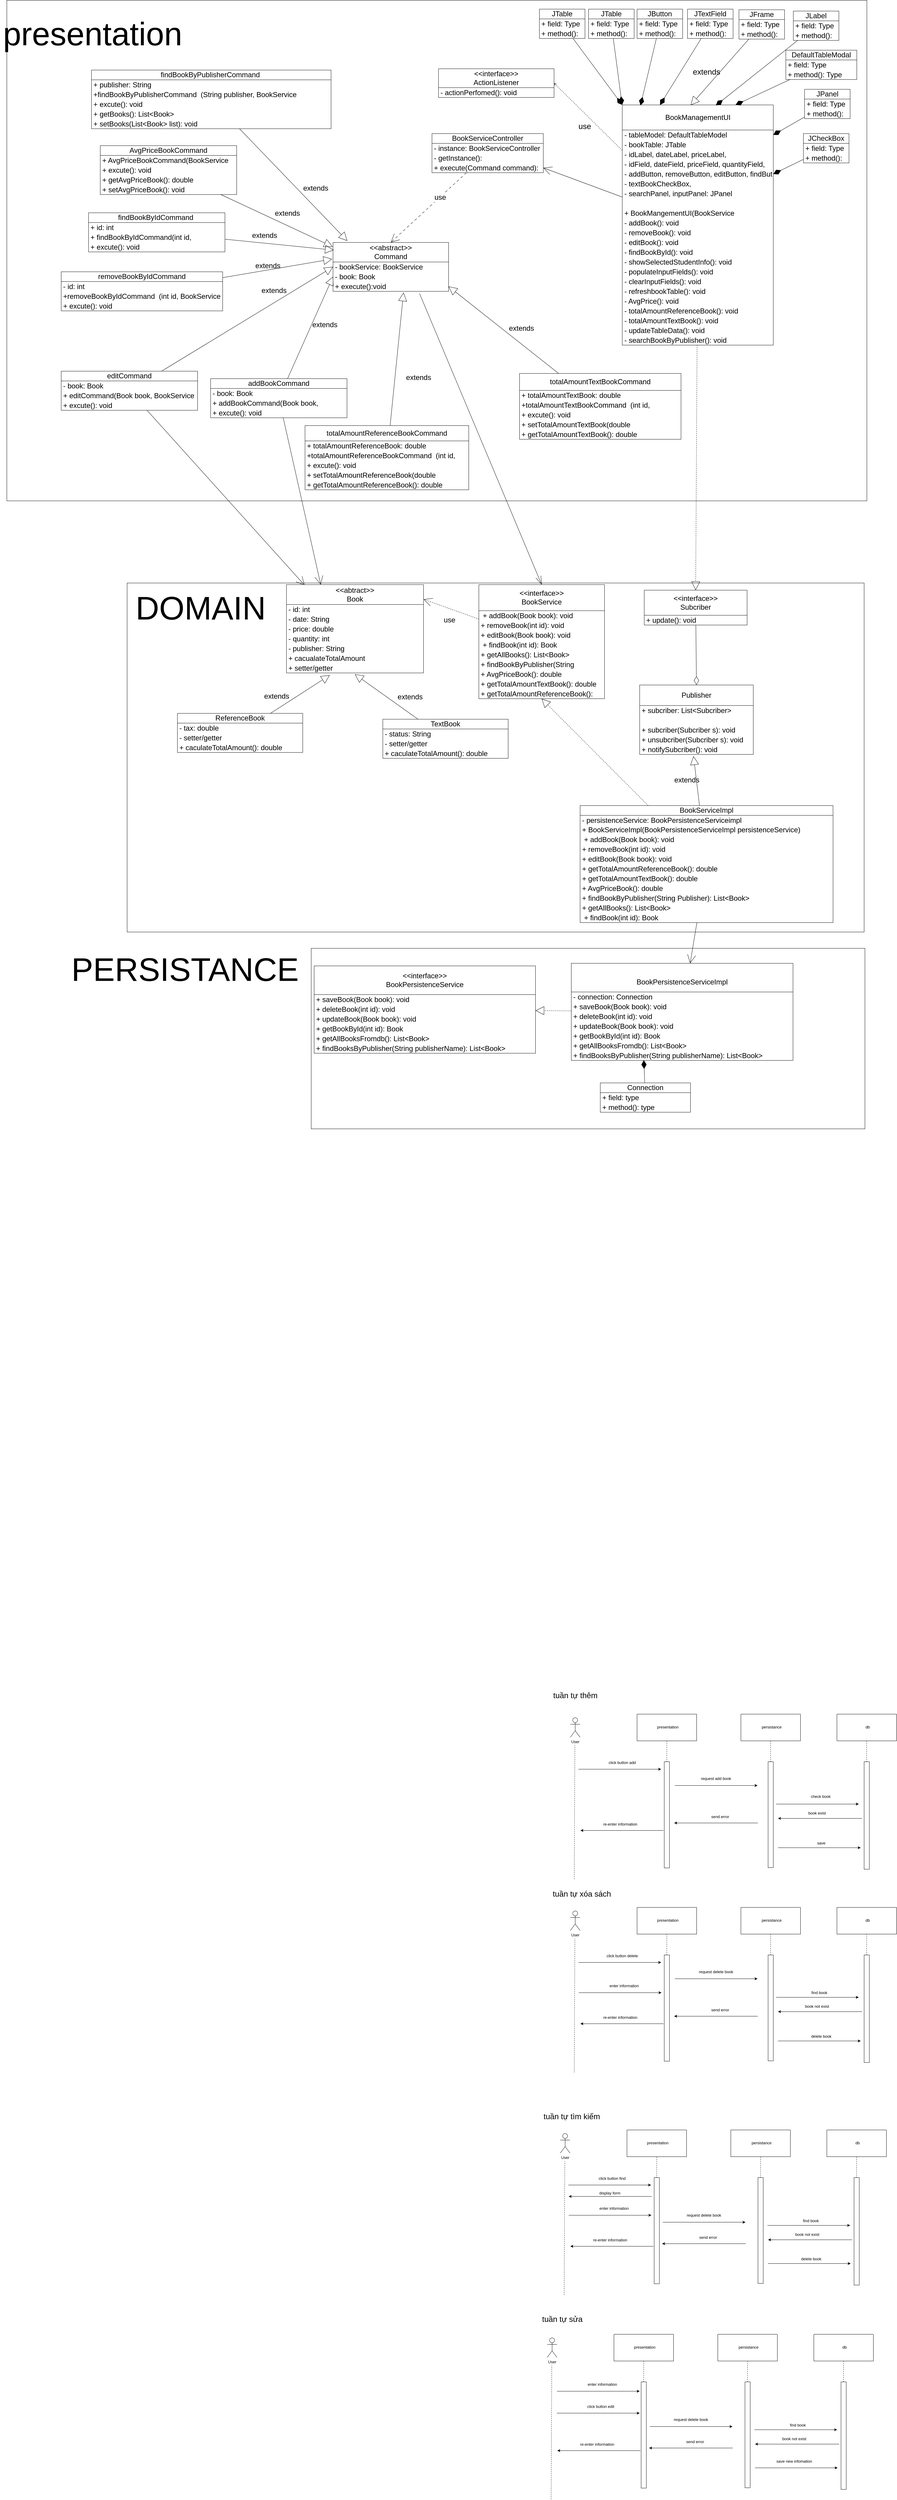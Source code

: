 <mxfile>
    <diagram id="5XKcr8nPeMgb4uQJTeax" name="Page-1">
        <mxGraphModel dx="5367" dy="-456" grid="0" gridSize="10" guides="1" tooltips="1" connect="1" arrows="1" fold="1" page="0" pageScale="1" pageWidth="850" pageHeight="1100" background="none" math="0" shadow="0">
            <root>
                <mxCell id="0"/>
                <mxCell id="1" parent="0"/>
                <mxCell id="412" value="" style="rounded=0;whiteSpace=wrap;html=1;fillColor=none;fontSize=22;fontStyle=0" parent="1" vertex="1">
                    <mxGeometry x="-3524" y="1578" width="2642" height="1536" as="geometry"/>
                </mxCell>
                <mxCell id="205" style="edgeStyle=none;html=1;entryX=1;entryY=0.5;entryDx=0;entryDy=0;endArrow=open;endFill=0;endSize=24;fontSize=22;" parent="1" source="3" target="109" edge="1">
                    <mxGeometry relative="1" as="geometry"/>
                </mxCell>
                <mxCell id="267" style="edgeStyle=none;html=1;entryX=0.5;entryY=0;entryDx=0;entryDy=0;fontSize=22;endArrow=block;endFill=0;endSize=24;dashed=1;" parent="1" source="3" target="195" edge="1">
                    <mxGeometry relative="1" as="geometry"/>
                </mxCell>
                <mxCell id="428" style="edgeStyle=none;html=1;entryX=1;entryY=0.5;entryDx=0;entryDy=0;endArrow=open;endFill=0;dashed=1;" parent="1" source="3" target="424" edge="1">
                    <mxGeometry relative="1" as="geometry"/>
                </mxCell>
                <mxCell id="3" value="BookManagementUI" style="swimlane;fontStyle=0;childLayout=stackLayout;horizontal=1;startSize=77;horizontalStack=0;resizeParent=1;resizeParentMax=0;resizeLast=0;collapsible=1;marginBottom=0;whiteSpace=wrap;html=1;labelBackgroundColor=none;fontSize=22;" parent="1" vertex="1">
                    <mxGeometry x="-1633.5" y="1899" width="464" height="737" as="geometry"/>
                </mxCell>
                <mxCell id="4" value="- tableModel: DefaultTableModel" style="text;strokeColor=none;fillColor=none;align=left;verticalAlign=middle;spacingLeft=4;spacingRight=4;overflow=hidden;points=[[0,0.5],[1,0.5]];portConstraint=eastwest;rotatable=0;whiteSpace=wrap;html=1;fontSize=22;" parent="3" vertex="1">
                    <mxGeometry y="77" width="464" height="30" as="geometry"/>
                </mxCell>
                <mxCell id="5" value="- bookTable: JTable" style="text;strokeColor=none;fillColor=none;align=left;verticalAlign=middle;spacingLeft=4;spacingRight=4;overflow=hidden;points=[[0,0.5],[1,0.5]];portConstraint=eastwest;rotatable=0;whiteSpace=wrap;html=1;fontSize=22;" parent="3" vertex="1">
                    <mxGeometry y="107" width="464" height="30" as="geometry"/>
                </mxCell>
                <mxCell id="6" value="- idLabel, dateLabel, priceLabel, quantityLabel, publisherLabel, statusLabel, taxLabel, textBookLabel, referenceBookLabel, totalAmountOfTextBookLabel, totalAmountOfReferenceLabel, AvgLabel, searchLabel: JLabel" style="text;strokeColor=none;fillColor=none;align=left;verticalAlign=middle;spacingLeft=4;spacingRight=4;overflow=hidden;points=[[0,0.5],[1,0.5]];portConstraint=eastwest;rotatable=0;whiteSpace=wrap;html=1;fontSize=22;" parent="3" vertex="1">
                    <mxGeometry y="137" width="464" height="30" as="geometry"/>
                </mxCell>
                <mxCell id="7" value="-&amp;nbsp;&lt;span style=&quot;background-color: initial; font-size: 22px;&quot;&gt;idField, dateField, priceField, quantityField, publisherField, statusField, taxField,&amp;nbsp;&lt;/span&gt;&lt;span style=&quot;background-color: initial; font-size: 22px;&quot;&gt;AvgField,&lt;/span&gt;&lt;span style=&quot;background-color: initial; font-size: 22px;&quot;&gt;&amp;nbsp;totalAmountOfTextBookField, totalAmountOfReferenceBookField, searchTextField: JTextField&lt;/span&gt;&lt;span style=&quot;background-color: initial; font-size: 22px;&quot;&gt;&lt;br style=&quot;font-size: 22px;&quot;&gt;&lt;/span&gt;" style="text;strokeColor=none;fillColor=none;align=left;verticalAlign=middle;spacingLeft=4;spacingRight=4;overflow=hidden;points=[[0,0.5],[1,0.5]];portConstraint=eastwest;rotatable=0;whiteSpace=wrap;html=1;fontSize=22;" parent="3" vertex="1">
                    <mxGeometry y="167" width="464" height="30" as="geometry"/>
                </mxCell>
                <mxCell id="9" value="&lt;span style=&quot;background-color: initial; font-size: 22px;&quot;&gt;-&amp;nbsp;&lt;/span&gt;&lt;span style=&quot;background-color: initial; font-size: 22px;&quot;&gt;addButton, removeButton, editButton, findButton, clearButton, refreshTableButton, AvgButton,&lt;/span&gt;&lt;span style=&quot;background-color: initial; font-size: 22px;&quot;&gt;&amp;nbsp;totalAmountTextBookButton,totalAmountReferenceButton, searchButton: JButton&lt;/span&gt;&lt;span style=&quot;background-color: initial; font-size: 22px;&quot;&gt;&lt;br style=&quot;font-size: 22px;&quot;&gt;&lt;/span&gt;" style="text;strokeColor=none;fillColor=none;align=left;verticalAlign=middle;spacingLeft=4;spacingRight=4;overflow=hidden;points=[[0,0.5],[1,0.5]];portConstraint=eastwest;rotatable=0;whiteSpace=wrap;html=1;fontSize=22;" parent="3" vertex="1">
                    <mxGeometry y="197" width="464" height="30" as="geometry"/>
                </mxCell>
                <mxCell id="10" value="&lt;span style=&quot;background-color: initial; font-size: 22px;&quot;&gt;- textBookCheckBox, referenceBookCheckBox: JCheckBox&lt;br style=&quot;font-size: 22px;&quot;&gt;&lt;/span&gt;" style="text;strokeColor=none;fillColor=none;align=left;verticalAlign=middle;spacingLeft=4;spacingRight=4;overflow=hidden;points=[[0,0.5],[1,0.5]];portConstraint=eastwest;rotatable=0;whiteSpace=wrap;html=1;fontSize=22;" parent="3" vertex="1">
                    <mxGeometry y="227" width="464" height="30" as="geometry"/>
                </mxCell>
                <mxCell id="14" value="&lt;span style=&quot;background-color: initial; font-size: 22px;&quot;&gt;- searchPanel, inputPanel: JPanel&lt;br style=&quot;font-size: 22px;&quot;&gt;&lt;/span&gt;" style="text;strokeColor=none;fillColor=none;align=left;verticalAlign=middle;spacingLeft=4;spacingRight=4;overflow=hidden;points=[[0,0.5],[1,0.5]];portConstraint=eastwest;rotatable=0;whiteSpace=wrap;html=1;fontSize=22;" parent="3" vertex="1">
                    <mxGeometry y="257" width="464" height="30" as="geometry"/>
                </mxCell>
                <mxCell id="11" value="&lt;span style=&quot;background-color: initial; font-size: 22px;&quot;&gt;&lt;span style=&quot;white-space: pre; font-size: 22px;&quot;&gt;&#9;&lt;/span&gt;&lt;span style=&quot;white-space: pre; font-size: 22px;&quot;&gt;&#9;&lt;/span&gt;&lt;span style=&quot;white-space: pre; font-size: 22px;&quot;&gt;&#9;&lt;/span&gt;&lt;span style=&quot;white-space: pre; font-size: 22px;&quot;&gt;&#9;&lt;/span&gt;&lt;span style=&quot;white-space: pre; font-size: 22px;&quot;&gt;&#9;&lt;/span&gt;&lt;span style=&quot;white-space: pre; font-size: 22px;&quot;&gt;&#9;&lt;/span&gt;&lt;span style=&quot;white-space: pre; font-size: 22px;&quot;&gt;&#9;&lt;/span&gt;&lt;span style=&quot;white-space: pre; font-size: 22px;&quot;&gt;&#9;&lt;/span&gt;&lt;span style=&quot;white-space: pre; font-size: 22px;&quot;&gt;&#9;&lt;/span&gt;&lt;span style=&quot;white-space: pre; font-size: 22px;&quot;&gt;&#9;&lt;/span&gt;&lt;span style=&quot;white-space: pre; font-size: 22px;&quot;&gt;&#9;&lt;/span&gt;&lt;span style=&quot;white-space: pre; font-size: 22px;&quot;&gt;&#9;&lt;/span&gt;&lt;span style=&quot;white-space: pre; font-size: 22px;&quot;&gt;&#9;&lt;/span&gt;&lt;span style=&quot;white-space: pre; font-size: 22px;&quot;&gt;&#9;&lt;/span&gt;&lt;span style=&quot;white-space: pre; font-size: 22px;&quot;&gt;&#9;&lt;/span&gt;&lt;span style=&quot;white-space: pre; font-size: 22px;&quot;&gt;&#9;&lt;span style=&quot;white-space: pre; font-size: 22px;&quot;&gt;&#9;&lt;/span&gt;&lt;span style=&quot;white-space: pre; font-size: 22px;&quot;&gt;&#9;&lt;/span&gt;&lt;span style=&quot;white-space: pre; font-size: 22px;&quot;&gt;&#9;&lt;/span&gt;&lt;span style=&quot;white-space: pre; font-size: 22px;&quot;&gt;&#9;&lt;/span&gt;&lt;span style=&quot;white-space: pre; font-size: 22px;&quot;&gt;&#9;&lt;/span&gt;&lt;span style=&quot;white-space: pre; font-size: 22px;&quot;&gt;&#9;&lt;/span&gt;&lt;span style=&quot;white-space: pre; font-size: 22px;&quot;&gt;&#9;&lt;/span&gt;&lt;span style=&quot;white-space: pre; font-size: 22px;&quot;&gt;&#9;&lt;/span&gt;&lt;span style=&quot;white-space: pre; font-size: 22px;&quot;&gt;&#9;&lt;/span&gt;&lt;span style=&quot;white-space: pre; font-size: 22px;&quot;&gt;&#9;&lt;/span&gt;&lt;span style=&quot;white-space: pre; font-size: 22px;&quot;&gt;&#9;&lt;/span&gt;&lt;span style=&quot;white-space: pre; font-size: 22px;&quot;&gt;&#9;&lt;/span&gt;&lt;span style=&quot;white-space: pre; font-size: 22px;&quot;&gt;&#9;&lt;/span&gt;&lt;span style=&quot;white-space: pre; font-size: 22px;&quot;&gt;&#9;&lt;/span&gt;&lt;span style=&quot;white-space: pre; font-size: 22px;&quot;&gt;&#9;&lt;/span&gt;&lt;span style=&quot;white-space: pre; font-size: 22px;&quot;&gt;&#9;&lt;/span&gt;&lt;span style=&quot;white-space: pre; font-size: 22px;&quot;&gt;&#9;&lt;/span&gt;&lt;span style=&quot;white-space: pre; font-size: 22px;&quot;&gt;&#9;&lt;/span&gt;&lt;span style=&quot;white-space: pre; font-size: 22px;&quot;&gt;&#9;&lt;/span&gt;&lt;span style=&quot;white-space: pre; font-size: 22px;&quot;&gt;&#9;&lt;/span&gt;&lt;span style=&quot;white-space: pre; font-size: 22px;&quot;&gt;&#9;&lt;/span&gt;&lt;/span&gt;&lt;br style=&quot;font-size: 22px;&quot;&gt;&lt;/span&gt;&lt;hr style=&quot;font-size: 22px;&quot;&gt;" style="text;strokeColor=none;fillColor=none;align=left;verticalAlign=middle;spacingLeft=4;spacingRight=4;overflow=hidden;points=[[0,0.5],[1,0.5]];portConstraint=eastwest;rotatable=0;whiteSpace=wrap;html=1;fontSize=22;" parent="3" vertex="1">
                    <mxGeometry y="287" width="464" height="30" as="geometry"/>
                </mxCell>
                <mxCell id="12" value="&lt;span style=&quot;background-color: initial; font-size: 22px;&quot;&gt;+ BookMangementUI(BookService bookService): void&lt;br style=&quot;font-size: 22px;&quot;&gt;&lt;/span&gt;" style="text;strokeColor=none;fillColor=none;align=left;verticalAlign=middle;spacingLeft=4;spacingRight=4;overflow=hidden;points=[[0,0.5],[1,0.5]];portConstraint=eastwest;rotatable=0;whiteSpace=wrap;html=1;fontSize=22;" parent="3" vertex="1">
                    <mxGeometry y="317" width="464" height="30" as="geometry"/>
                </mxCell>
                <mxCell id="13" value="&lt;span style=&quot;background-color: initial; font-size: 22px;&quot;&gt;- addBook(): void&lt;br style=&quot;font-size: 22px;&quot;&gt;&lt;/span&gt;" style="text;strokeColor=none;fillColor=none;align=left;verticalAlign=middle;spacingLeft=4;spacingRight=4;overflow=hidden;points=[[0,0.5],[1,0.5]];portConstraint=eastwest;rotatable=0;whiteSpace=wrap;html=1;fontSize=22;" parent="3" vertex="1">
                    <mxGeometry y="347" width="464" height="30" as="geometry"/>
                </mxCell>
                <mxCell id="16" value="&lt;span style=&quot;background-color: initial; font-size: 22px;&quot;&gt;- removeBook(): void&lt;br style=&quot;font-size: 22px;&quot;&gt;&lt;/span&gt;" style="text;strokeColor=none;fillColor=none;align=left;verticalAlign=middle;spacingLeft=4;spacingRight=4;overflow=hidden;points=[[0,0.5],[1,0.5]];portConstraint=eastwest;rotatable=0;whiteSpace=wrap;html=1;fontSize=22;" parent="3" vertex="1">
                    <mxGeometry y="377" width="464" height="30" as="geometry"/>
                </mxCell>
                <mxCell id="17" value="&lt;span style=&quot;background-color: initial; font-size: 22px;&quot;&gt;- editBook(): void&lt;br style=&quot;font-size: 22px;&quot;&gt;&lt;/span&gt;" style="text;strokeColor=none;fillColor=none;align=left;verticalAlign=middle;spacingLeft=4;spacingRight=4;overflow=hidden;points=[[0,0.5],[1,0.5]];portConstraint=eastwest;rotatable=0;whiteSpace=wrap;html=1;fontSize=22;" parent="3" vertex="1">
                    <mxGeometry y="407" width="464" height="30" as="geometry"/>
                </mxCell>
                <mxCell id="18" value="&lt;span style=&quot;background-color: initial; font-size: 22px;&quot;&gt;- findBookById(): void&lt;br style=&quot;font-size: 22px;&quot;&gt;&lt;/span&gt;" style="text;strokeColor=none;fillColor=none;align=left;verticalAlign=middle;spacingLeft=4;spacingRight=4;overflow=hidden;points=[[0,0.5],[1,0.5]];portConstraint=eastwest;rotatable=0;whiteSpace=wrap;html=1;fontSize=22;" parent="3" vertex="1">
                    <mxGeometry y="437" width="464" height="30" as="geometry"/>
                </mxCell>
                <mxCell id="19" value="&lt;span style=&quot;background-color: initial; font-size: 22px;&quot;&gt;- showSelectedStudentInfo(): void&lt;br style=&quot;font-size: 22px;&quot;&gt;&lt;/span&gt;" style="text;strokeColor=none;fillColor=none;align=left;verticalAlign=middle;spacingLeft=4;spacingRight=4;overflow=hidden;points=[[0,0.5],[1,0.5]];portConstraint=eastwest;rotatable=0;whiteSpace=wrap;html=1;fontSize=22;" parent="3" vertex="1">
                    <mxGeometry y="467" width="464" height="30" as="geometry"/>
                </mxCell>
                <mxCell id="20" value="&lt;span style=&quot;background-color: initial; font-size: 22px;&quot;&gt;- populateInputFields(): void&lt;br style=&quot;font-size: 22px;&quot;&gt;&lt;/span&gt;" style="text;strokeColor=none;fillColor=none;align=left;verticalAlign=middle;spacingLeft=4;spacingRight=4;overflow=hidden;points=[[0,0.5],[1,0.5]];portConstraint=eastwest;rotatable=0;whiteSpace=wrap;html=1;fontSize=22;" parent="3" vertex="1">
                    <mxGeometry y="497" width="464" height="30" as="geometry"/>
                </mxCell>
                <mxCell id="21" value="&lt;span style=&quot;background-color: initial; font-size: 22px;&quot;&gt;- clearInputFields(): void&lt;br style=&quot;font-size: 22px;&quot;&gt;&lt;/span&gt;" style="text;strokeColor=none;fillColor=none;align=left;verticalAlign=middle;spacingLeft=4;spacingRight=4;overflow=hidden;points=[[0,0.5],[1,0.5]];portConstraint=eastwest;rotatable=0;whiteSpace=wrap;html=1;fontSize=22;" parent="3" vertex="1">
                    <mxGeometry y="527" width="464" height="30" as="geometry"/>
                </mxCell>
                <mxCell id="22" value="&lt;span style=&quot;background-color: initial; font-size: 22px;&quot;&gt;- refreshbookTable(): void&lt;br style=&quot;font-size: 22px;&quot;&gt;&lt;/span&gt;" style="text;strokeColor=none;fillColor=none;align=left;verticalAlign=middle;spacingLeft=4;spacingRight=4;overflow=hidden;points=[[0,0.5],[1,0.5]];portConstraint=eastwest;rotatable=0;whiteSpace=wrap;html=1;fontSize=22;" parent="3" vertex="1">
                    <mxGeometry y="557" width="464" height="30" as="geometry"/>
                </mxCell>
                <mxCell id="23" value="&lt;span style=&quot;background-color: initial; font-size: 22px;&quot;&gt;- AvgPrice(): void&lt;br style=&quot;font-size: 22px;&quot;&gt;&lt;/span&gt;" style="text;strokeColor=none;fillColor=none;align=left;verticalAlign=middle;spacingLeft=4;spacingRight=4;overflow=hidden;points=[[0,0.5],[1,0.5]];portConstraint=eastwest;rotatable=0;whiteSpace=wrap;html=1;fontSize=22;" parent="3" vertex="1">
                    <mxGeometry y="587" width="464" height="30" as="geometry"/>
                </mxCell>
                <mxCell id="24" value="&lt;span style=&quot;background-color: initial; font-size: 22px;&quot;&gt;- totalAmountReferenceBook(): void&lt;br style=&quot;font-size: 22px;&quot;&gt;&lt;/span&gt;" style="text;strokeColor=none;fillColor=none;align=left;verticalAlign=middle;spacingLeft=4;spacingRight=4;overflow=hidden;points=[[0,0.5],[1,0.5]];portConstraint=eastwest;rotatable=0;whiteSpace=wrap;html=1;fontSize=22;" parent="3" vertex="1">
                    <mxGeometry y="617" width="464" height="30" as="geometry"/>
                </mxCell>
                <mxCell id="25" value="&lt;span style=&quot;background-color: initial; font-size: 22px;&quot;&gt;- totalAmountTextBook(): void&lt;br style=&quot;font-size: 22px;&quot;&gt;&lt;/span&gt;" style="text;strokeColor=none;fillColor=none;align=left;verticalAlign=middle;spacingLeft=4;spacingRight=4;overflow=hidden;points=[[0,0.5],[1,0.5]];portConstraint=eastwest;rotatable=0;whiteSpace=wrap;html=1;fontSize=22;" parent="3" vertex="1">
                    <mxGeometry y="647" width="464" height="30" as="geometry"/>
                </mxCell>
                <mxCell id="26" value="&lt;span style=&quot;background-color: initial; font-size: 22px;&quot;&gt;- updateTableData(): void&lt;br style=&quot;font-size: 22px;&quot;&gt;&lt;/span&gt;" style="text;strokeColor=none;fillColor=none;align=left;verticalAlign=middle;spacingLeft=4;spacingRight=4;overflow=hidden;points=[[0,0.5],[1,0.5]];portConstraint=eastwest;rotatable=0;whiteSpace=wrap;html=1;fontSize=22;" parent="3" vertex="1">
                    <mxGeometry y="677" width="464" height="30" as="geometry"/>
                </mxCell>
                <mxCell id="27" value="&lt;span style=&quot;background-color: initial; font-size: 22px;&quot;&gt;- searchBookByPublisher(): void&lt;br style=&quot;font-size: 22px;&quot;&gt;&lt;/span&gt;" style="text;strokeColor=none;fillColor=none;align=left;verticalAlign=middle;spacingLeft=4;spacingRight=4;overflow=hidden;points=[[0,0.5],[1,0.5]];portConstraint=eastwest;rotatable=0;whiteSpace=wrap;html=1;fontSize=22;" parent="3" vertex="1">
                    <mxGeometry y="707" width="464" height="30" as="geometry"/>
                </mxCell>
                <mxCell id="59" style="edgeStyle=none;html=1;entryX=1;entryY=0.5;entryDx=0;entryDy=0;endArrow=diamondThin;endFill=1;endSize=24;fontSize=22;" parent="1" source="28" target="4" edge="1">
                    <mxGeometry relative="1" as="geometry"/>
                </mxCell>
                <mxCell id="28" value="JPanel" style="swimlane;fontStyle=0;childLayout=stackLayout;horizontal=1;startSize=30;horizontalStack=0;resizeParent=1;resizeParentMax=0;resizeLast=0;collapsible=1;marginBottom=0;whiteSpace=wrap;html=1;fontSize=22;" parent="1" vertex="1">
                    <mxGeometry x="-1073.5" y="1851" width="140" height="90" as="geometry"/>
                </mxCell>
                <mxCell id="30" value="+ field: Type" style="text;strokeColor=none;fillColor=none;align=left;verticalAlign=middle;spacingLeft=4;spacingRight=4;overflow=hidden;points=[[0,0.5],[1,0.5]];portConstraint=eastwest;rotatable=0;whiteSpace=wrap;html=1;fontSize=22;" parent="28" vertex="1">
                    <mxGeometry y="30" width="140" height="30" as="geometry"/>
                </mxCell>
                <mxCell id="31" value="+ method(): Type" style="text;strokeColor=none;fillColor=none;align=left;verticalAlign=middle;spacingLeft=4;spacingRight=4;overflow=hidden;points=[[0,0.5],[1,0.5]];portConstraint=eastwest;rotatable=0;whiteSpace=wrap;html=1;fontSize=22;" parent="28" vertex="1">
                    <mxGeometry y="60" width="140" height="30" as="geometry"/>
                </mxCell>
                <mxCell id="95" style="edgeStyle=none;html=1;entryX=0.25;entryY=0;entryDx=0;entryDy=0;endArrow=diamondThin;endFill=1;endSize=24;fontSize=22;" parent="1" source="62" target="3" edge="1">
                    <mxGeometry relative="1" as="geometry"/>
                </mxCell>
                <mxCell id="62" value="JTextField" style="swimlane;fontStyle=0;childLayout=stackLayout;horizontal=1;startSize=30;horizontalStack=0;resizeParent=1;resizeParentMax=0;resizeLast=0;collapsible=1;marginBottom=0;whiteSpace=wrap;html=1;fontSize=22;" parent="1" vertex="1">
                    <mxGeometry x="-1433" y="1605" width="140" height="90" as="geometry"/>
                </mxCell>
                <mxCell id="63" value="+ field: Type" style="text;strokeColor=none;fillColor=none;align=left;verticalAlign=middle;spacingLeft=4;spacingRight=4;overflow=hidden;points=[[0,0.5],[1,0.5]];portConstraint=eastwest;rotatable=0;whiteSpace=wrap;html=1;fontSize=22;" parent="62" vertex="1">
                    <mxGeometry y="30" width="140" height="30" as="geometry"/>
                </mxCell>
                <mxCell id="64" value="+ method(): Type" style="text;strokeColor=none;fillColor=none;align=left;verticalAlign=middle;spacingLeft=4;spacingRight=4;overflow=hidden;points=[[0,0.5],[1,0.5]];portConstraint=eastwest;rotatable=0;whiteSpace=wrap;html=1;fontSize=22;" parent="62" vertex="1">
                    <mxGeometry y="60" width="140" height="30" as="geometry"/>
                </mxCell>
                <mxCell id="422" style="edgeStyle=none;html=1;entryX=0.453;entryY=0.001;entryDx=0;entryDy=0;entryPerimeter=0;endArrow=block;endFill=0;endSize=24;" parent="1" source="65" target="3" edge="1">
                    <mxGeometry relative="1" as="geometry"/>
                </mxCell>
                <mxCell id="65" value="JFrame" style="swimlane;fontStyle=0;childLayout=stackLayout;horizontal=1;startSize=30;horizontalStack=0;resizeParent=1;resizeParentMax=0;resizeLast=0;collapsible=1;marginBottom=0;whiteSpace=wrap;html=1;fontSize=22;" parent="1" vertex="1">
                    <mxGeometry x="-1275" y="1607" width="140" height="90" as="geometry"/>
                </mxCell>
                <mxCell id="66" value="+ field: Type" style="text;strokeColor=none;fillColor=none;align=left;verticalAlign=middle;spacingLeft=4;spacingRight=4;overflow=hidden;points=[[0,0.5],[1,0.5]];portConstraint=eastwest;rotatable=0;whiteSpace=wrap;html=1;fontSize=22;" parent="65" vertex="1">
                    <mxGeometry y="30" width="140" height="30" as="geometry"/>
                </mxCell>
                <mxCell id="67" value="+ method(): Type" style="text;strokeColor=none;fillColor=none;align=left;verticalAlign=middle;spacingLeft=4;spacingRight=4;overflow=hidden;points=[[0,0.5],[1,0.5]];portConstraint=eastwest;rotatable=0;whiteSpace=wrap;html=1;fontSize=22;" parent="65" vertex="1">
                    <mxGeometry y="60" width="140" height="30" as="geometry"/>
                </mxCell>
                <mxCell id="96" style="edgeStyle=none;html=1;entryX=0.121;entryY=0.002;entryDx=0;entryDy=0;endArrow=diamondThin;endFill=1;endSize=24;fontSize=22;entryPerimeter=0;" parent="1" source="68" target="3" edge="1">
                    <mxGeometry relative="1" as="geometry"/>
                </mxCell>
                <mxCell id="68" value="JButton" style="swimlane;fontStyle=0;childLayout=stackLayout;horizontal=1;startSize=30;horizontalStack=0;resizeParent=1;resizeParentMax=0;resizeLast=0;collapsible=1;marginBottom=0;whiteSpace=wrap;html=1;fontSize=22;" parent="1" vertex="1">
                    <mxGeometry x="-1588" y="1605" width="140" height="90" as="geometry"/>
                </mxCell>
                <mxCell id="69" value="+ field: Type" style="text;strokeColor=none;fillColor=none;align=left;verticalAlign=middle;spacingLeft=4;spacingRight=4;overflow=hidden;points=[[0,0.5],[1,0.5]];portConstraint=eastwest;rotatable=0;whiteSpace=wrap;html=1;fontSize=22;" parent="68" vertex="1">
                    <mxGeometry y="30" width="140" height="30" as="geometry"/>
                </mxCell>
                <mxCell id="70" value="+ method(): Type" style="text;strokeColor=none;fillColor=none;align=left;verticalAlign=middle;spacingLeft=4;spacingRight=4;overflow=hidden;points=[[0,0.5],[1,0.5]];portConstraint=eastwest;rotatable=0;whiteSpace=wrap;html=1;fontSize=22;" parent="68" vertex="1">
                    <mxGeometry y="60" width="140" height="30" as="geometry"/>
                </mxCell>
                <mxCell id="93" style="edgeStyle=none;html=1;entryX=0.62;entryY=0.002;entryDx=0;entryDy=0;entryPerimeter=0;endArrow=diamondThin;endFill=1;endSize=24;fontSize=22;" parent="1" source="71" target="3" edge="1">
                    <mxGeometry relative="1" as="geometry"/>
                </mxCell>
                <mxCell id="71" value="JLabel" style="swimlane;fontStyle=0;childLayout=stackLayout;horizontal=1;startSize=30;horizontalStack=0;resizeParent=1;resizeParentMax=0;resizeLast=0;collapsible=1;marginBottom=0;whiteSpace=wrap;html=1;fontSize=22;" parent="1" vertex="1">
                    <mxGeometry x="-1108" y="1611" width="140" height="90" as="geometry"/>
                </mxCell>
                <mxCell id="72" value="+ field: Type" style="text;strokeColor=none;fillColor=none;align=left;verticalAlign=middle;spacingLeft=4;spacingRight=4;overflow=hidden;points=[[0,0.5],[1,0.5]];portConstraint=eastwest;rotatable=0;whiteSpace=wrap;html=1;fontSize=22;" parent="71" vertex="1">
                    <mxGeometry y="30" width="140" height="30" as="geometry"/>
                </mxCell>
                <mxCell id="73" value="+ method(): Type" style="text;strokeColor=none;fillColor=none;align=left;verticalAlign=middle;spacingLeft=4;spacingRight=4;overflow=hidden;points=[[0,0.5],[1,0.5]];portConstraint=eastwest;rotatable=0;whiteSpace=wrap;html=1;fontSize=22;" parent="71" vertex="1">
                    <mxGeometry y="60" width="140" height="30" as="geometry"/>
                </mxCell>
                <mxCell id="126" style="edgeStyle=none;html=1;entryX=1;entryY=0.5;entryDx=0;entryDy=0;endArrow=diamondThin;endFill=1;endSize=24;fontSize=22;" parent="1" source="74" target="9" edge="1">
                    <mxGeometry relative="1" as="geometry"/>
                </mxCell>
                <mxCell id="74" value="JCheckBox" style="swimlane;fontStyle=0;childLayout=stackLayout;horizontal=1;startSize=30;horizontalStack=0;resizeParent=1;resizeParentMax=0;resizeLast=0;collapsible=1;marginBottom=0;whiteSpace=wrap;html=1;fontSize=22;" parent="1" vertex="1">
                    <mxGeometry x="-1077" y="1987" width="140" height="90" as="geometry"/>
                </mxCell>
                <mxCell id="75" value="+ field: Type" style="text;strokeColor=none;fillColor=none;align=left;verticalAlign=middle;spacingLeft=4;spacingRight=4;overflow=hidden;points=[[0,0.5],[1,0.5]];portConstraint=eastwest;rotatable=0;whiteSpace=wrap;html=1;fontSize=22;" parent="74" vertex="1">
                    <mxGeometry y="30" width="140" height="30" as="geometry"/>
                </mxCell>
                <mxCell id="76" value="+ method(): Type" style="text;strokeColor=none;fillColor=none;align=left;verticalAlign=middle;spacingLeft=4;spacingRight=4;overflow=hidden;points=[[0,0.5],[1,0.5]];portConstraint=eastwest;rotatable=0;whiteSpace=wrap;html=1;fontSize=22;" parent="74" vertex="1">
                    <mxGeometry y="60" width="140" height="30" as="geometry"/>
                </mxCell>
                <mxCell id="88" style="edgeStyle=none;html=1;entryX=0.75;entryY=0;entryDx=0;entryDy=0;endArrow=diamondThin;endFill=1;endSize=24;fontSize=22;" parent="1" source="77" target="3" edge="1">
                    <mxGeometry relative="1" as="geometry"/>
                </mxCell>
                <mxCell id="77" value="DefaultTableModal" style="swimlane;fontStyle=0;childLayout=stackLayout;horizontal=1;startSize=30;horizontalStack=0;resizeParent=1;resizeParentMax=0;resizeLast=0;collapsible=1;marginBottom=0;whiteSpace=wrap;html=1;fontSize=22;" parent="1" vertex="1">
                    <mxGeometry x="-1131" y="1731" width="218" height="90" as="geometry"/>
                </mxCell>
                <mxCell id="78" value="+ field: Type" style="text;strokeColor=none;fillColor=none;align=left;verticalAlign=middle;spacingLeft=4;spacingRight=4;overflow=hidden;points=[[0,0.5],[1,0.5]];portConstraint=eastwest;rotatable=0;whiteSpace=wrap;html=1;fontSize=22;" parent="77" vertex="1">
                    <mxGeometry y="30" width="218" height="30" as="geometry"/>
                </mxCell>
                <mxCell id="79" value="+ method(): Type" style="text;strokeColor=none;fillColor=none;align=left;verticalAlign=middle;spacingLeft=4;spacingRight=4;overflow=hidden;points=[[0,0.5],[1,0.5]];portConstraint=eastwest;rotatable=0;whiteSpace=wrap;html=1;fontSize=22;" parent="77" vertex="1">
                    <mxGeometry y="60" width="218" height="30" as="geometry"/>
                </mxCell>
                <mxCell id="99" style="edgeStyle=none;html=1;endArrow=diamondThin;endFill=1;endSize=24;fontSize=22;" parent="1" source="80" edge="1">
                    <mxGeometry relative="1" as="geometry">
                        <mxPoint x="-1634" y="1899" as="targetPoint"/>
                    </mxGeometry>
                </mxCell>
                <mxCell id="80" value="JTable" style="swimlane;fontStyle=0;childLayout=stackLayout;horizontal=1;startSize=30;horizontalStack=0;resizeParent=1;resizeParentMax=0;resizeLast=0;collapsible=1;marginBottom=0;whiteSpace=wrap;html=1;fontSize=22;" parent="1" vertex="1">
                    <mxGeometry x="-1737" y="1605" width="140" height="90" as="geometry"/>
                </mxCell>
                <mxCell id="81" value="+ field: Type" style="text;strokeColor=none;fillColor=none;align=left;verticalAlign=middle;spacingLeft=4;spacingRight=4;overflow=hidden;points=[[0,0.5],[1,0.5]];portConstraint=eastwest;rotatable=0;whiteSpace=wrap;html=1;fontSize=22;" parent="80" vertex="1">
                    <mxGeometry y="30" width="140" height="30" as="geometry"/>
                </mxCell>
                <mxCell id="82" value="+ method(): Type" style="text;strokeColor=none;fillColor=none;align=left;verticalAlign=middle;spacingLeft=4;spacingRight=4;overflow=hidden;points=[[0,0.5],[1,0.5]];portConstraint=eastwest;rotatable=0;whiteSpace=wrap;html=1;fontSize=22;" parent="80" vertex="1">
                    <mxGeometry y="60" width="140" height="30" as="geometry"/>
                </mxCell>
                <mxCell id="100" style="edgeStyle=none;html=1;entryX=0;entryY=0;entryDx=0;entryDy=0;endArrow=diamondThin;endFill=1;endSize=24;fontSize=22;" parent="1" source="90" target="3" edge="1">
                    <mxGeometry relative="1" as="geometry">
                        <Array as="points"/>
                    </mxGeometry>
                </mxCell>
                <mxCell id="90" value="JTable" style="swimlane;fontStyle=0;childLayout=stackLayout;horizontal=1;startSize=30;horizontalStack=0;resizeParent=1;resizeParentMax=0;resizeLast=0;collapsible=1;marginBottom=0;whiteSpace=wrap;html=1;fontSize=22;" parent="1" vertex="1">
                    <mxGeometry x="-1888" y="1605" width="140" height="90" as="geometry"/>
                </mxCell>
                <mxCell id="91" value="+ field: Type" style="text;strokeColor=none;fillColor=none;align=left;verticalAlign=middle;spacingLeft=4;spacingRight=4;overflow=hidden;points=[[0,0.5],[1,0.5]];portConstraint=eastwest;rotatable=0;whiteSpace=wrap;html=1;fontSize=22;" parent="90" vertex="1">
                    <mxGeometry y="30" width="140" height="30" as="geometry"/>
                </mxCell>
                <mxCell id="92" value="+ method(): Type" style="text;strokeColor=none;fillColor=none;align=left;verticalAlign=middle;spacingLeft=4;spacingRight=4;overflow=hidden;points=[[0,0.5],[1,0.5]];portConstraint=eastwest;rotatable=0;whiteSpace=wrap;html=1;fontSize=22;" parent="90" vertex="1">
                    <mxGeometry y="60" width="140" height="30" as="geometry"/>
                </mxCell>
                <mxCell id="120" style="edgeStyle=none;html=1;entryX=0.5;entryY=0;entryDx=0;entryDy=0;endArrow=open;endFill=0;endSize=24;dashed=1;dashPattern=8 8;fontSize=22;" parent="1" source="105" target="112" edge="1">
                    <mxGeometry relative="1" as="geometry"/>
                </mxCell>
                <mxCell id="121" value="use&lt;br style=&quot;font-size: 22px;&quot;&gt;" style="edgeLabel;html=1;align=center;verticalAlign=middle;resizable=0;points=[];fontSize=22;" parent="120" vertex="1" connectable="0">
                    <mxGeometry x="-0.298" y="1" relative="1" as="geometry">
                        <mxPoint as="offset"/>
                    </mxGeometry>
                </mxCell>
                <mxCell id="105" value="BookServiceController" style="swimlane;fontStyle=0;childLayout=stackLayout;horizontal=1;startSize=30;horizontalStack=0;resizeParent=1;resizeParentMax=0;resizeLast=0;collapsible=1;marginBottom=0;whiteSpace=wrap;html=1;labelBackgroundColor=none;fillColor=none;fontSize=22;" parent="1" vertex="1">
                    <mxGeometry x="-2218" y="1987" width="342" height="120" as="geometry"/>
                </mxCell>
                <mxCell id="107" value="- instance: BookServiceController" style="text;strokeColor=none;fillColor=none;align=left;verticalAlign=middle;spacingLeft=4;spacingRight=4;overflow=hidden;points=[[0,0.5],[1,0.5]];portConstraint=eastwest;rotatable=0;whiteSpace=wrap;html=1;labelBackgroundColor=none;fontSize=22;" parent="105" vertex="1">
                    <mxGeometry y="30" width="342" height="30" as="geometry"/>
                </mxCell>
                <mxCell id="108" value="- getInstance(): BookServiceController" style="text;strokeColor=none;fillColor=none;align=left;verticalAlign=middle;spacingLeft=4;spacingRight=4;overflow=hidden;points=[[0,0.5],[1,0.5]];portConstraint=eastwest;rotatable=0;whiteSpace=wrap;html=1;labelBackgroundColor=none;fontSize=22;" parent="105" vertex="1">
                    <mxGeometry y="60" width="342" height="30" as="geometry"/>
                </mxCell>
                <mxCell id="109" value="+ execute(Command command): void" style="text;strokeColor=none;fillColor=none;align=left;verticalAlign=middle;spacingLeft=4;spacingRight=4;overflow=hidden;points=[[0,0.5],[1,0.5]];portConstraint=eastwest;rotatable=0;whiteSpace=wrap;html=1;labelBackgroundColor=none;fontSize=22;" parent="105" vertex="1">
                    <mxGeometry y="90" width="342" height="30" as="geometry"/>
                </mxCell>
                <mxCell id="112" value="&amp;lt;&amp;lt;abstract&amp;gt;&amp;gt;&lt;br style=&quot;font-size: 22px;&quot;&gt;Command" style="swimlane;fontStyle=0;childLayout=stackLayout;horizontal=1;startSize=60;horizontalStack=0;resizeParent=1;resizeParentMax=0;resizeLast=0;collapsible=1;marginBottom=0;whiteSpace=wrap;html=1;labelBackgroundColor=none;fillColor=none;fontSize=22;" parent="1" vertex="1">
                    <mxGeometry x="-2522" y="2321" width="355" height="150" as="geometry"/>
                </mxCell>
                <mxCell id="113" value="- bookService: BookService" style="text;strokeColor=none;fillColor=none;align=left;verticalAlign=middle;spacingLeft=4;spacingRight=4;overflow=hidden;points=[[0,0.5],[1,0.5]];portConstraint=eastwest;rotatable=0;whiteSpace=wrap;html=1;labelBackgroundColor=none;fontSize=22;" parent="112" vertex="1">
                    <mxGeometry y="60" width="355" height="30" as="geometry"/>
                </mxCell>
                <mxCell id="114" value="- book: Book" style="text;strokeColor=none;fillColor=none;align=left;verticalAlign=middle;spacingLeft=4;spacingRight=4;overflow=hidden;points=[[0,0.5],[1,0.5]];portConstraint=eastwest;rotatable=0;whiteSpace=wrap;html=1;labelBackgroundColor=none;fontSize=22;" parent="112" vertex="1">
                    <mxGeometry y="90" width="355" height="30" as="geometry"/>
                </mxCell>
                <mxCell id="115" value="+ execute():void" style="text;strokeColor=none;fillColor=none;align=left;verticalAlign=middle;spacingLeft=4;spacingRight=4;overflow=hidden;points=[[0,0.5],[1,0.5]];portConstraint=eastwest;rotatable=0;whiteSpace=wrap;html=1;labelBackgroundColor=none;fontSize=22;" parent="112" vertex="1">
                    <mxGeometry y="120" width="355" height="30" as="geometry"/>
                </mxCell>
                <mxCell id="407" style="edgeStyle=none;html=1;endArrow=block;endFill=0;endSize=24;entryX=0;entryY=0.5;entryDx=0;entryDy=0;" parent="1" source="131" target="114" edge="1">
                    <mxGeometry relative="1" as="geometry">
                        <mxPoint x="-2522" y="2359" as="targetPoint"/>
                    </mxGeometry>
                </mxCell>
                <mxCell id="420" style="edgeStyle=none;html=1;entryX=0.25;entryY=0;entryDx=0;entryDy=0;endArrow=open;endFill=0;endSize=24;" parent="1" source="131" target="238" edge="1">
                    <mxGeometry relative="1" as="geometry"/>
                </mxCell>
                <mxCell id="131" value="addBookCommand" style="swimlane;fontStyle=0;childLayout=stackLayout;horizontal=1;startSize=30;horizontalStack=0;resizeParent=1;resizeParentMax=0;resizeLast=0;collapsible=1;marginBottom=0;whiteSpace=wrap;html=1;labelBackgroundColor=none;fillColor=none;fontSize=22;" parent="1" vertex="1">
                    <mxGeometry x="-2898" y="2739" width="419" height="120" as="geometry"/>
                </mxCell>
                <mxCell id="405" value="- book: Book" style="text;strokeColor=none;fillColor=none;align=left;verticalAlign=middle;spacingLeft=4;spacingRight=4;overflow=hidden;points=[[0,0.5],[1,0.5]];portConstraint=eastwest;rotatable=0;whiteSpace=wrap;html=1;labelBackgroundColor=none;fontSize=22;" parent="131" vertex="1">
                    <mxGeometry y="30" width="419" height="30" as="geometry"/>
                </mxCell>
                <mxCell id="132" value="+ addBookCommand(Book book, BookService bookService)" style="text;strokeColor=none;fillColor=none;align=left;verticalAlign=middle;spacingLeft=4;spacingRight=4;overflow=hidden;points=[[0,0.5],[1,0.5]];portConstraint=eastwest;rotatable=0;whiteSpace=wrap;html=1;labelBackgroundColor=none;fontSize=22;" parent="131" vertex="1">
                    <mxGeometry y="60" width="419" height="30" as="geometry"/>
                </mxCell>
                <mxCell id="133" value="+ excute(): void" style="text;strokeColor=none;fillColor=none;align=left;verticalAlign=middle;spacingLeft=4;spacingRight=4;overflow=hidden;points=[[0,0.5],[1,0.5]];portConstraint=eastwest;rotatable=0;whiteSpace=wrap;html=1;labelBackgroundColor=none;fontSize=22;" parent="131" vertex="1">
                    <mxGeometry y="90" width="419" height="30" as="geometry"/>
                </mxCell>
                <mxCell id="408" style="edgeStyle=none;html=1;entryX=-0.003;entryY=0.087;entryDx=0;entryDy=0;entryPerimeter=0;endArrow=block;endFill=0;endSize=24;" parent="1" source="135" target="112" edge="1">
                    <mxGeometry relative="1" as="geometry"/>
                </mxCell>
                <mxCell id="135" value="AvgPriceBookCommand" style="swimlane;fontStyle=0;childLayout=stackLayout;horizontal=1;startSize=30;horizontalStack=0;resizeParent=1;resizeParentMax=0;resizeLast=0;collapsible=1;marginBottom=0;whiteSpace=wrap;html=1;labelBackgroundColor=none;fillColor=none;fontSize=22;" parent="1" vertex="1">
                    <mxGeometry x="-3237" y="2024" width="419" height="150" as="geometry"/>
                </mxCell>
                <mxCell id="136" value="+ AvgPriceBookCommand(BookService bookService)" style="text;strokeColor=none;fillColor=none;align=left;verticalAlign=middle;spacingLeft=4;spacingRight=4;overflow=hidden;points=[[0,0.5],[1,0.5]];portConstraint=eastwest;rotatable=0;whiteSpace=wrap;html=1;labelBackgroundColor=none;fontSize=22;" parent="135" vertex="1">
                    <mxGeometry y="30" width="419" height="30" as="geometry"/>
                </mxCell>
                <mxCell id="137" value="+ excute(): void" style="text;strokeColor=none;fillColor=none;align=left;verticalAlign=middle;spacingLeft=4;spacingRight=4;overflow=hidden;points=[[0,0.5],[1,0.5]];portConstraint=eastwest;rotatable=0;whiteSpace=wrap;html=1;labelBackgroundColor=none;fontSize=22;" parent="135" vertex="1">
                    <mxGeometry y="60" width="419" height="30" as="geometry"/>
                </mxCell>
                <mxCell id="138" value="+ getAvgPriceBook(): double" style="text;strokeColor=none;fillColor=none;align=left;verticalAlign=middle;spacingLeft=4;spacingRight=4;overflow=hidden;points=[[0,0.5],[1,0.5]];portConstraint=eastwest;rotatable=0;whiteSpace=wrap;html=1;labelBackgroundColor=none;fontSize=22;" parent="135" vertex="1">
                    <mxGeometry y="90" width="419" height="30" as="geometry"/>
                </mxCell>
                <mxCell id="139" value="+ setAvgPriceBook(): void" style="text;strokeColor=none;fillColor=none;align=left;verticalAlign=middle;spacingLeft=4;spacingRight=4;overflow=hidden;points=[[0,0.5],[1,0.5]];portConstraint=eastwest;rotatable=0;whiteSpace=wrap;html=1;labelBackgroundColor=none;fontSize=22;" parent="135" vertex="1">
                    <mxGeometry y="120" width="419" height="30" as="geometry"/>
                </mxCell>
                <mxCell id="413" style="edgeStyle=none;html=1;entryX=0;entryY=0.5;entryDx=0;entryDy=0;fontSize=24;endArrow=block;endFill=0;endSize=24;" parent="1" source="140" target="113" edge="1">
                    <mxGeometry relative="1" as="geometry"/>
                </mxCell>
                <mxCell id="421" style="edgeStyle=none;html=1;entryX=0.133;entryY=0.008;entryDx=0;entryDy=0;entryPerimeter=0;endArrow=open;endFill=0;endSize=24;" parent="1" source="140" target="238" edge="1">
                    <mxGeometry relative="1" as="geometry"/>
                </mxCell>
                <mxCell id="140" value="editCommand" style="swimlane;fontStyle=0;childLayout=stackLayout;horizontal=1;startSize=30;horizontalStack=0;resizeParent=1;resizeParentMax=0;resizeLast=0;collapsible=1;marginBottom=0;whiteSpace=wrap;html=1;labelBackgroundColor=none;fillColor=none;fontSize=22;" parent="1" vertex="1">
                    <mxGeometry x="-3357" y="2716" width="419" height="120" as="geometry"/>
                </mxCell>
                <mxCell id="404" value="- book: Book" style="text;strokeColor=none;fillColor=none;align=left;verticalAlign=middle;spacingLeft=4;spacingRight=4;overflow=hidden;points=[[0,0.5],[1,0.5]];portConstraint=eastwest;rotatable=0;whiteSpace=wrap;html=1;labelBackgroundColor=none;fontSize=22;" parent="140" vertex="1">
                    <mxGeometry y="30" width="419" height="30" as="geometry"/>
                </mxCell>
                <mxCell id="141" value="+ editCommand(Book book, BookService bookService)" style="text;strokeColor=none;fillColor=none;align=left;verticalAlign=middle;spacingLeft=4;spacingRight=4;overflow=hidden;points=[[0,0.5],[1,0.5]];portConstraint=eastwest;rotatable=0;whiteSpace=wrap;html=1;labelBackgroundColor=none;fontSize=22;" parent="140" vertex="1">
                    <mxGeometry y="60" width="419" height="30" as="geometry"/>
                </mxCell>
                <mxCell id="142" value="+ excute(): void" style="text;strokeColor=none;fillColor=none;align=left;verticalAlign=middle;spacingLeft=4;spacingRight=4;overflow=hidden;points=[[0,0.5],[1,0.5]];portConstraint=eastwest;rotatable=0;whiteSpace=wrap;html=1;labelBackgroundColor=none;fontSize=22;" parent="140" vertex="1">
                    <mxGeometry y="90" width="419" height="30" as="geometry"/>
                </mxCell>
                <mxCell id="414" style="edgeStyle=none;html=1;entryX=0.006;entryY=0.156;entryDx=0;entryDy=0;entryPerimeter=0;fontSize=24;endArrow=block;endFill=0;endSize=24;" parent="1" source="143" target="112" edge="1">
                    <mxGeometry relative="1" as="geometry"/>
                </mxCell>
                <mxCell id="143" value="findBookByIdCommand&amp;nbsp;" style="swimlane;fontStyle=0;childLayout=stackLayout;horizontal=1;startSize=30;horizontalStack=0;resizeParent=1;resizeParentMax=0;resizeLast=0;collapsible=1;marginBottom=0;whiteSpace=wrap;html=1;labelBackgroundColor=none;fillColor=none;fontSize=22;" parent="1" vertex="1">
                    <mxGeometry x="-3273" y="2230" width="419" height="120" as="geometry"/>
                </mxCell>
                <mxCell id="146" value="+ id: int" style="text;strokeColor=none;fillColor=none;align=left;verticalAlign=middle;spacingLeft=4;spacingRight=4;overflow=hidden;points=[[0,0.5],[1,0.5]];portConstraint=eastwest;rotatable=0;whiteSpace=wrap;html=1;labelBackgroundColor=none;fontSize=22;" parent="143" vertex="1">
                    <mxGeometry y="30" width="419" height="30" as="geometry"/>
                </mxCell>
                <mxCell id="144" value="+ findBookByIdCommand(int id, BookService bookService)" style="text;strokeColor=none;fillColor=none;align=left;verticalAlign=middle;spacingLeft=4;spacingRight=4;overflow=hidden;points=[[0,0.5],[1,0.5]];portConstraint=eastwest;rotatable=0;whiteSpace=wrap;html=1;labelBackgroundColor=none;fontSize=22;" parent="143" vertex="1">
                    <mxGeometry y="60" width="419" height="30" as="geometry"/>
                </mxCell>
                <mxCell id="145" value="+ excute(): void" style="text;strokeColor=none;fillColor=none;align=left;verticalAlign=middle;spacingLeft=4;spacingRight=4;overflow=hidden;points=[[0,0.5],[1,0.5]];portConstraint=eastwest;rotatable=0;whiteSpace=wrap;html=1;labelBackgroundColor=none;fontSize=22;" parent="143" vertex="1">
                    <mxGeometry y="90" width="419" height="30" as="geometry"/>
                </mxCell>
                <mxCell id="399" style="edgeStyle=none;html=1;entryX=0.124;entryY=-0.033;entryDx=0;entryDy=0;entryPerimeter=0;endSize=24;endArrow=block;endFill=0;" parent="1" source="148" target="112" edge="1">
                    <mxGeometry relative="1" as="geometry"/>
                </mxCell>
                <mxCell id="148" value="findBookByPublisherCommand&amp;nbsp;" style="swimlane;fontStyle=0;childLayout=stackLayout;horizontal=1;startSize=30;horizontalStack=0;resizeParent=1;resizeParentMax=0;resizeLast=0;collapsible=1;marginBottom=0;whiteSpace=wrap;html=1;labelBackgroundColor=none;fillColor=none;fontSize=22;" parent="1" vertex="1">
                    <mxGeometry x="-3264" y="1792" width="736" height="180" as="geometry"/>
                </mxCell>
                <mxCell id="149" value="+ publisher: String" style="text;strokeColor=none;fillColor=none;align=left;verticalAlign=middle;spacingLeft=4;spacingRight=4;overflow=hidden;points=[[0,0.5],[1,0.5]];portConstraint=eastwest;rotatable=0;whiteSpace=wrap;html=1;labelBackgroundColor=none;fontSize=22;" parent="148" vertex="1">
                    <mxGeometry y="30" width="736" height="30" as="geometry"/>
                </mxCell>
                <mxCell id="150" value="+&lt;span style=&quot;text-align: center; font-size: 22px;&quot;&gt;findBookByPublisherCommand&amp;nbsp;&lt;/span&gt;&amp;nbsp;(String publisher, BookService bookService)" style="text;strokeColor=none;fillColor=none;align=left;verticalAlign=middle;spacingLeft=4;spacingRight=4;overflow=hidden;points=[[0,0.5],[1,0.5]];portConstraint=eastwest;rotatable=0;whiteSpace=wrap;html=1;labelBackgroundColor=none;fontSize=22;" parent="148" vertex="1">
                    <mxGeometry y="60" width="736" height="30" as="geometry"/>
                </mxCell>
                <mxCell id="162" value="+ excute(): void" style="text;strokeColor=none;fillColor=none;align=left;verticalAlign=middle;spacingLeft=4;spacingRight=4;overflow=hidden;points=[[0,0.5],[1,0.5]];portConstraint=eastwest;rotatable=0;whiteSpace=wrap;html=1;labelBackgroundColor=none;fontSize=22;" parent="148" vertex="1">
                    <mxGeometry y="90" width="736" height="30" as="geometry"/>
                </mxCell>
                <mxCell id="151" value="+ getBooks(): List&amp;lt;Book&amp;gt;&amp;nbsp;" style="text;strokeColor=none;fillColor=none;align=left;verticalAlign=middle;spacingLeft=4;spacingRight=4;overflow=hidden;points=[[0,0.5],[1,0.5]];portConstraint=eastwest;rotatable=0;whiteSpace=wrap;html=1;labelBackgroundColor=none;fontSize=22;" parent="148" vertex="1">
                    <mxGeometry y="120" width="736" height="30" as="geometry"/>
                </mxCell>
                <mxCell id="163" value="+ setBooks(List&amp;lt;Book&amp;gt; list): void" style="text;strokeColor=none;fillColor=none;align=left;verticalAlign=middle;spacingLeft=4;spacingRight=4;overflow=hidden;points=[[0,0.5],[1,0.5]];portConstraint=eastwest;rotatable=0;whiteSpace=wrap;html=1;labelBackgroundColor=none;fontSize=22;" parent="148" vertex="1">
                    <mxGeometry y="150" width="736" height="30" as="geometry"/>
                </mxCell>
                <mxCell id="409" style="edgeStyle=none;html=1;entryX=-0.008;entryY=0.34;entryDx=0;entryDy=0;entryPerimeter=0;endArrow=block;endFill=0;endSize=24;" parent="1" source="153" target="112" edge="1">
                    <mxGeometry relative="1" as="geometry"/>
                </mxCell>
                <mxCell id="153" value="removeBookByIdCommand" style="swimlane;fontStyle=0;childLayout=stackLayout;horizontal=1;startSize=30;horizontalStack=0;resizeParent=1;resizeParentMax=0;resizeLast=0;collapsible=1;marginBottom=0;whiteSpace=wrap;html=1;labelBackgroundColor=none;fillColor=none;fontSize=22;" parent="1" vertex="1">
                    <mxGeometry x="-3357" y="2411" width="496" height="120" as="geometry"/>
                </mxCell>
                <mxCell id="154" value="- id: int" style="text;strokeColor=none;fillColor=none;align=left;verticalAlign=middle;spacingLeft=4;spacingRight=4;overflow=hidden;points=[[0,0.5],[1,0.5]];portConstraint=eastwest;rotatable=0;whiteSpace=wrap;html=1;labelBackgroundColor=none;fontSize=22;" parent="153" vertex="1">
                    <mxGeometry y="30" width="496" height="30" as="geometry"/>
                </mxCell>
                <mxCell id="155" value="+removeBookByIdCommand&lt;span style=&quot;text-align: center; font-size: 22px;&quot;&gt;&amp;nbsp;&lt;/span&gt;&amp;nbsp;(int id, BookService bookService)" style="text;strokeColor=none;fillColor=none;align=left;verticalAlign=middle;spacingLeft=4;spacingRight=4;overflow=hidden;points=[[0,0.5],[1,0.5]];portConstraint=eastwest;rotatable=0;whiteSpace=wrap;html=1;labelBackgroundColor=none;fontSize=22;" parent="153" vertex="1">
                    <mxGeometry y="60" width="496" height="30" as="geometry"/>
                </mxCell>
                <mxCell id="156" value="+ excute(): void" style="text;strokeColor=none;fillColor=none;align=left;verticalAlign=middle;spacingLeft=4;spacingRight=4;overflow=hidden;points=[[0,0.5],[1,0.5]];portConstraint=eastwest;rotatable=0;whiteSpace=wrap;html=1;labelBackgroundColor=none;fontSize=22;" parent="153" vertex="1">
                    <mxGeometry y="90" width="496" height="30" as="geometry"/>
                </mxCell>
                <mxCell id="383" style="edgeStyle=none;html=1;entryX=0.61;entryY=1.122;entryDx=0;entryDy=0;entryPerimeter=0;endSize=24;endArrow=block;endFill=0;" parent="1" source="158" target="115" edge="1">
                    <mxGeometry relative="1" as="geometry"/>
                </mxCell>
                <mxCell id="158" value="totalAmountReferenceBookCommand" style="swimlane;fontStyle=0;childLayout=stackLayout;horizontal=1;startSize=47;horizontalStack=0;resizeParent=1;resizeParentMax=0;resizeLast=0;collapsible=1;marginBottom=0;whiteSpace=wrap;html=1;labelBackgroundColor=none;fillColor=none;fontSize=22;" parent="1" vertex="1">
                    <mxGeometry x="-2608" y="2883" width="503" height="197" as="geometry"/>
                </mxCell>
                <mxCell id="159" value="+ totalAmountReferenceBook: double" style="text;strokeColor=none;fillColor=none;align=left;verticalAlign=middle;spacingLeft=4;spacingRight=4;overflow=hidden;points=[[0,0.5],[1,0.5]];portConstraint=eastwest;rotatable=0;whiteSpace=wrap;html=1;labelBackgroundColor=none;fontSize=22;" parent="158" vertex="1">
                    <mxGeometry y="47" width="503" height="30" as="geometry"/>
                </mxCell>
                <mxCell id="160" value="+totalAmountReferenceBookCommand&lt;span style=&quot;text-align: center; font-size: 22px;&quot;&gt;&amp;nbsp;&lt;/span&gt;&amp;nbsp;(int id, BookService bookService)" style="text;strokeColor=none;fillColor=none;align=left;verticalAlign=middle;spacingLeft=4;spacingRight=4;overflow=hidden;points=[[0,0.5],[1,0.5]];portConstraint=eastwest;rotatable=0;whiteSpace=wrap;html=1;labelBackgroundColor=none;fontSize=22;" parent="158" vertex="1">
                    <mxGeometry y="77" width="503" height="30" as="geometry"/>
                </mxCell>
                <mxCell id="161" value="+ excute(): void" style="text;strokeColor=none;fillColor=none;align=left;verticalAlign=middle;spacingLeft=4;spacingRight=4;overflow=hidden;points=[[0,0.5],[1,0.5]];portConstraint=eastwest;rotatable=0;whiteSpace=wrap;html=1;labelBackgroundColor=none;fontSize=22;" parent="158" vertex="1">
                    <mxGeometry y="107" width="503" height="30" as="geometry"/>
                </mxCell>
                <mxCell id="164" value="+ setTotalAmountReferenceBook(double totalAmountReferenceBook): void" style="text;strokeColor=none;fillColor=none;align=left;verticalAlign=middle;spacingLeft=4;spacingRight=4;overflow=hidden;points=[[0,0.5],[1,0.5]];portConstraint=eastwest;rotatable=0;whiteSpace=wrap;html=1;labelBackgroundColor=none;fontSize=22;" parent="158" vertex="1">
                    <mxGeometry y="137" width="503" height="30" as="geometry"/>
                </mxCell>
                <mxCell id="165" value="+ getTotalAmountReferenceBook(): double" style="text;strokeColor=none;fillColor=none;align=left;verticalAlign=middle;spacingLeft=4;spacingRight=4;overflow=hidden;points=[[0,0.5],[1,0.5]];portConstraint=eastwest;rotatable=0;whiteSpace=wrap;html=1;labelBackgroundColor=none;fontSize=22;" parent="158" vertex="1">
                    <mxGeometry y="167" width="503" height="30" as="geometry"/>
                </mxCell>
                <mxCell id="384" style="edgeStyle=none;html=1;entryX=1;entryY=0.5;entryDx=0;entryDy=0;endSize=24;endArrow=block;endFill=0;" parent="1" source="166" target="115" edge="1">
                    <mxGeometry relative="1" as="geometry"/>
                </mxCell>
                <mxCell id="166" value="totalAmountTextBookCommand" style="swimlane;fontStyle=0;childLayout=stackLayout;horizontal=1;startSize=52;horizontalStack=0;resizeParent=1;resizeParentMax=0;resizeLast=0;collapsible=1;marginBottom=0;whiteSpace=wrap;html=1;labelBackgroundColor=none;fillColor=none;fontSize=22;" parent="1" vertex="1">
                    <mxGeometry x="-1949" y="2723" width="496" height="202" as="geometry"/>
                </mxCell>
                <mxCell id="167" value="+ totalAmountTextBook: double" style="text;strokeColor=none;fillColor=none;align=left;verticalAlign=middle;spacingLeft=4;spacingRight=4;overflow=hidden;points=[[0,0.5],[1,0.5]];portConstraint=eastwest;rotatable=0;whiteSpace=wrap;html=1;labelBackgroundColor=none;fontSize=22;" parent="166" vertex="1">
                    <mxGeometry y="52" width="496" height="30" as="geometry"/>
                </mxCell>
                <mxCell id="168" value="+totalAmountTextBookCommand&lt;span style=&quot;text-align: center; font-size: 22px;&quot;&gt;&amp;nbsp;&lt;/span&gt;&amp;nbsp;(int id, BookService bookService)" style="text;strokeColor=none;fillColor=none;align=left;verticalAlign=middle;spacingLeft=4;spacingRight=4;overflow=hidden;points=[[0,0.5],[1,0.5]];portConstraint=eastwest;rotatable=0;whiteSpace=wrap;html=1;labelBackgroundColor=none;fontSize=22;" parent="166" vertex="1">
                    <mxGeometry y="82" width="496" height="30" as="geometry"/>
                </mxCell>
                <mxCell id="169" value="+ excute(): void" style="text;strokeColor=none;fillColor=none;align=left;verticalAlign=middle;spacingLeft=4;spacingRight=4;overflow=hidden;points=[[0,0.5],[1,0.5]];portConstraint=eastwest;rotatable=0;whiteSpace=wrap;html=1;labelBackgroundColor=none;fontSize=22;" parent="166" vertex="1">
                    <mxGeometry y="112" width="496" height="30" as="geometry"/>
                </mxCell>
                <mxCell id="170" value="+ setTotalAmountTextBook(double totalAmountReferenceBook): void" style="text;strokeColor=none;fillColor=none;align=left;verticalAlign=middle;spacingLeft=4;spacingRight=4;overflow=hidden;points=[[0,0.5],[1,0.5]];portConstraint=eastwest;rotatable=0;whiteSpace=wrap;html=1;labelBackgroundColor=none;fontSize=22;" parent="166" vertex="1">
                    <mxGeometry y="142" width="496" height="30" as="geometry"/>
                </mxCell>
                <mxCell id="171" value="+ getTotalAmountTextBook(): double" style="text;strokeColor=none;fillColor=none;align=left;verticalAlign=middle;spacingLeft=4;spacingRight=4;overflow=hidden;points=[[0,0.5],[1,0.5]];portConstraint=eastwest;rotatable=0;whiteSpace=wrap;html=1;labelBackgroundColor=none;fontSize=22;" parent="166" vertex="1">
                    <mxGeometry y="172" width="496" height="30" as="geometry"/>
                </mxCell>
                <mxCell id="194" value="" style="rounded=0;whiteSpace=wrap;html=1;fillColor=none;fontSize=22;" parent="1" vertex="1">
                    <mxGeometry x="-3154.5" y="3366" width="2264" height="1071" as="geometry"/>
                </mxCell>
                <mxCell id="206" style="edgeStyle=none;html=1;entryX=0.5;entryY=0;entryDx=0;entryDy=0;endArrow=diamondThin;endFill=0;endSize=24;fontSize=22;" parent="1" source="195" target="199" edge="1">
                    <mxGeometry relative="1" as="geometry"/>
                </mxCell>
                <mxCell id="195" value="&amp;lt;&amp;lt;interface&amp;gt;&amp;gt;&lt;br style=&quot;font-size: 22px;&quot;&gt;Subcriber" style="swimlane;fontStyle=0;childLayout=stackLayout;horizontal=1;startSize=77;horizontalStack=0;resizeParent=1;resizeParentMax=0;resizeLast=0;collapsible=1;marginBottom=0;whiteSpace=wrap;html=1;fontSize=22;" parent="1" vertex="1">
                    <mxGeometry x="-1566" y="3388" width="316" height="107" as="geometry"/>
                </mxCell>
                <mxCell id="198" value="+ update(): void" style="text;strokeColor=none;fillColor=none;align=left;verticalAlign=middle;spacingLeft=4;spacingRight=4;overflow=hidden;points=[[0,0.5],[1,0.5]];portConstraint=eastwest;rotatable=0;whiteSpace=wrap;html=1;fontSize=22;" parent="195" vertex="1">
                    <mxGeometry y="77" width="316" height="30" as="geometry"/>
                </mxCell>
                <mxCell id="199" value="Publisher" style="swimlane;fontStyle=0;childLayout=stackLayout;horizontal=1;startSize=63;horizontalStack=0;resizeParent=1;resizeParentMax=0;resizeLast=0;collapsible=1;marginBottom=0;whiteSpace=wrap;html=1;fontSize=22;" parent="1" vertex="1">
                    <mxGeometry x="-1580" y="3679" width="349" height="213" as="geometry"/>
                </mxCell>
                <mxCell id="200" value="+ subcriber: List&amp;lt;Subcriber&amp;gt;" style="text;strokeColor=none;fillColor=none;align=left;verticalAlign=middle;spacingLeft=4;spacingRight=4;overflow=hidden;points=[[0,0.5],[1,0.5]];portConstraint=eastwest;rotatable=0;whiteSpace=wrap;html=1;fontSize=22;" parent="199" vertex="1">
                    <mxGeometry y="63" width="349" height="30" as="geometry"/>
                </mxCell>
                <mxCell id="201" value="&lt;span style=&quot;white-space: pre; font-size: 22px;&quot;&gt;&#9;&lt;/span&gt;&lt;span style=&quot;white-space: pre; font-size: 22px;&quot;&gt;&#9;&lt;/span&gt;&lt;span style=&quot;white-space: pre; font-size: 22px;&quot;&gt;&#9;&lt;/span&gt;&lt;span style=&quot;white-space: pre; font-size: 22px;&quot;&gt;&#9;&lt;/span&gt;&lt;span style=&quot;white-space: pre; font-size: 22px;&quot;&gt;&#9;&lt;/span&gt;&lt;span style=&quot;white-space: pre; font-size: 22px;&quot;&gt;&#9;&lt;/span&gt;&lt;span style=&quot;white-space: pre; font-size: 22px;&quot;&gt;&#9;&lt;/span&gt;&lt;hr style=&quot;font-size: 22px;&quot;&gt;" style="text;strokeColor=none;fillColor=none;align=left;verticalAlign=middle;spacingLeft=4;spacingRight=4;overflow=hidden;points=[[0,0.5],[1,0.5]];portConstraint=eastwest;rotatable=0;whiteSpace=wrap;html=1;fontSize=22;" parent="199" vertex="1">
                    <mxGeometry y="93" width="349" height="30" as="geometry"/>
                </mxCell>
                <mxCell id="202" value="+ subcriber(Subcriber s): void" style="text;strokeColor=none;fillColor=none;align=left;verticalAlign=middle;spacingLeft=4;spacingRight=4;overflow=hidden;points=[[0,0.5],[1,0.5]];portConstraint=eastwest;rotatable=0;whiteSpace=wrap;html=1;fontSize=22;" parent="199" vertex="1">
                    <mxGeometry y="123" width="349" height="30" as="geometry"/>
                </mxCell>
                <mxCell id="203" value="+ unsubcriber(Subcriber s): void" style="text;strokeColor=none;fillColor=none;align=left;verticalAlign=middle;spacingLeft=4;spacingRight=4;overflow=hidden;points=[[0,0.5],[1,0.5]];portConstraint=eastwest;rotatable=0;whiteSpace=wrap;html=1;fontSize=22;" parent="199" vertex="1">
                    <mxGeometry y="153" width="349" height="30" as="geometry"/>
                </mxCell>
                <mxCell id="204" value="+ notifySubcriber(): void" style="text;strokeColor=none;fillColor=none;align=left;verticalAlign=middle;spacingLeft=4;spacingRight=4;overflow=hidden;points=[[0,0.5],[1,0.5]];portConstraint=eastwest;rotatable=0;whiteSpace=wrap;html=1;fontSize=22;" parent="199" vertex="1">
                    <mxGeometry y="183" width="349" height="30" as="geometry"/>
                </mxCell>
                <mxCell id="389" style="edgeStyle=none;html=1;entryX=1.001;entryY=0.166;entryDx=0;entryDy=0;dashed=1;strokeWidth=1;endArrow=open;endFill=0;endSize=24;entryPerimeter=0;" parent="1" source="207" target="238" edge="1">
                    <mxGeometry relative="1" as="geometry"/>
                </mxCell>
                <mxCell id="207" value="&amp;lt;&amp;lt;interface&amp;gt;&amp;gt;&lt;br style=&quot;font-size: 22px;&quot;&gt;BookService" style="swimlane;fontStyle=0;childLayout=stackLayout;horizontal=1;startSize=80;horizontalStack=0;resizeParent=1;resizeParentMax=0;resizeLast=0;collapsible=1;marginBottom=0;whiteSpace=wrap;html=1;fontSize=22;" parent="1" vertex="1">
                    <mxGeometry x="-2074" y="3371" width="386" height="350" as="geometry"/>
                </mxCell>
                <mxCell id="209" value="&amp;nbsp;+ addBook(Book book): void" style="text;strokeColor=none;fillColor=none;align=left;verticalAlign=middle;spacingLeft=4;spacingRight=4;overflow=hidden;points=[[0,0.5],[1,0.5]];portConstraint=eastwest;rotatable=0;whiteSpace=wrap;html=1;fontSize=22;" parent="207" vertex="1">
                    <mxGeometry y="80" width="386" height="30" as="geometry"/>
                </mxCell>
                <mxCell id="210" value="+ removeBook(int id): void" style="text;strokeColor=none;fillColor=none;align=left;verticalAlign=middle;spacingLeft=4;spacingRight=4;overflow=hidden;points=[[0,0.5],[1,0.5]];portConstraint=eastwest;rotatable=0;whiteSpace=wrap;html=1;fontSize=22;" parent="207" vertex="1">
                    <mxGeometry y="110" width="386" height="30" as="geometry"/>
                </mxCell>
                <mxCell id="211" value="+ editBook(Book book): void" style="text;strokeColor=none;fillColor=none;align=left;verticalAlign=middle;spacingLeft=4;spacingRight=4;overflow=hidden;points=[[0,0.5],[1,0.5]];portConstraint=eastwest;rotatable=0;whiteSpace=wrap;html=1;fontSize=22;" parent="207" vertex="1">
                    <mxGeometry y="140" width="386" height="30" as="geometry"/>
                </mxCell>
                <mxCell id="212" value="&amp;nbsp;+ findBook(int id): Book" style="text;strokeColor=none;fillColor=none;align=left;verticalAlign=middle;spacingLeft=4;spacingRight=4;overflow=hidden;points=[[0,0.5],[1,0.5]];portConstraint=eastwest;rotatable=0;whiteSpace=wrap;html=1;fontSize=22;" parent="207" vertex="1">
                    <mxGeometry y="170" width="386" height="30" as="geometry"/>
                </mxCell>
                <mxCell id="213" value="+ getAllBooks(): List&amp;lt;Book&amp;gt;" style="text;strokeColor=none;fillColor=none;align=left;verticalAlign=middle;spacingLeft=4;spacingRight=4;overflow=hidden;points=[[0,0.5],[1,0.5]];portConstraint=eastwest;rotatable=0;whiteSpace=wrap;html=1;fontSize=22;" parent="207" vertex="1">
                    <mxGeometry y="200" width="386" height="30" as="geometry"/>
                </mxCell>
                <mxCell id="214" value="+ findBookByPublisher(String Publisher): List&amp;lt;Book&amp;gt;" style="text;strokeColor=none;fillColor=none;align=left;verticalAlign=middle;spacingLeft=4;spacingRight=4;overflow=hidden;points=[[0,0.5],[1,0.5]];portConstraint=eastwest;rotatable=0;whiteSpace=wrap;html=1;fontSize=22;" parent="207" vertex="1">
                    <mxGeometry y="230" width="386" height="30" as="geometry"/>
                </mxCell>
                <mxCell id="215" value="+ AvgPriceBook(): double" style="text;strokeColor=none;fillColor=none;align=left;verticalAlign=middle;spacingLeft=4;spacingRight=4;overflow=hidden;points=[[0,0.5],[1,0.5]];portConstraint=eastwest;rotatable=0;whiteSpace=wrap;html=1;fontSize=22;" parent="207" vertex="1">
                    <mxGeometry y="260" width="386" height="30" as="geometry"/>
                </mxCell>
                <mxCell id="216" value="+ getTotalAmountTextBook(): double" style="text;strokeColor=none;fillColor=none;align=left;verticalAlign=middle;spacingLeft=4;spacingRight=4;overflow=hidden;points=[[0,0.5],[1,0.5]];portConstraint=eastwest;rotatable=0;whiteSpace=wrap;html=1;fontSize=22;" parent="207" vertex="1">
                    <mxGeometry y="290" width="386" height="30" as="geometry"/>
                </mxCell>
                <mxCell id="217" value="+ getTotalAmountReferenceBook(): double" style="text;strokeColor=none;fillColor=none;align=left;verticalAlign=middle;spacingLeft=4;spacingRight=4;overflow=hidden;points=[[0,0.5],[1,0.5]];portConstraint=eastwest;rotatable=0;whiteSpace=wrap;html=1;fontSize=22;" parent="207" vertex="1">
                    <mxGeometry y="320" width="386" height="30" as="geometry"/>
                </mxCell>
                <mxCell id="232" style="edgeStyle=none;html=1;entryX=0.5;entryY=1.011;entryDx=0;entryDy=0;entryPerimeter=0;endArrow=block;endFill=0;endSize=24;dashed=1;fontSize=22;" parent="1" source="218" target="217" edge="1">
                    <mxGeometry relative="1" as="geometry"/>
                </mxCell>
                <mxCell id="318" style="edgeStyle=none;html=1;fontSize=22;endArrow=open;endFill=0;endSize=24;" parent="1" source="218" target="293" edge="1">
                    <mxGeometry relative="1" as="geometry"/>
                </mxCell>
                <mxCell id="401" style="edgeStyle=none;html=1;entryX=0.474;entryY=1.181;entryDx=0;entryDy=0;entryPerimeter=0;endArrow=block;endFill=0;endSize=24;" parent="1" source="218" target="204" edge="1">
                    <mxGeometry relative="1" as="geometry"/>
                </mxCell>
                <mxCell id="218" value="BookServiceImpl" style="swimlane;fontStyle=0;childLayout=stackLayout;horizontal=1;startSize=30;horizontalStack=0;resizeParent=1;resizeParentMax=0;resizeLast=0;collapsible=1;marginBottom=0;whiteSpace=wrap;html=1;fontSize=22;" parent="1" vertex="1">
                    <mxGeometry x="-1763" y="4049" width="777" height="359" as="geometry"/>
                </mxCell>
                <mxCell id="219" value="- persistenceService: BookPersistenceServiceimpl" style="text;strokeColor=none;fillColor=none;align=left;verticalAlign=middle;spacingLeft=4;spacingRight=4;overflow=hidden;points=[[0,0.5],[1,0.5]];portConstraint=eastwest;rotatable=0;whiteSpace=wrap;html=1;fontSize=22;" parent="218" vertex="1">
                    <mxGeometry y="30" width="777" height="29" as="geometry"/>
                </mxCell>
                <mxCell id="220" value="+ BookServiceImpl(BookPersistenceServiceImpl persistenceService)" style="text;strokeColor=none;fillColor=none;align=left;verticalAlign=middle;spacingLeft=4;spacingRight=4;overflow=hidden;points=[[0,0.5],[1,0.5]];portConstraint=eastwest;rotatable=0;whiteSpace=wrap;html=1;fontSize=22;" parent="218" vertex="1">
                    <mxGeometry y="59" width="777" height="30" as="geometry"/>
                </mxCell>
                <mxCell id="222" value="&amp;nbsp;+ addBook(Book book): void" style="text;strokeColor=none;fillColor=none;align=left;verticalAlign=middle;spacingLeft=4;spacingRight=4;overflow=hidden;points=[[0,0.5],[1,0.5]];portConstraint=eastwest;rotatable=0;whiteSpace=wrap;html=1;fontSize=22;" parent="218" vertex="1">
                    <mxGeometry y="89" width="777" height="30" as="geometry"/>
                </mxCell>
                <mxCell id="223" value="+ removeBook(int id): void" style="text;strokeColor=none;fillColor=none;align=left;verticalAlign=middle;spacingLeft=4;spacingRight=4;overflow=hidden;points=[[0,0.5],[1,0.5]];portConstraint=eastwest;rotatable=0;whiteSpace=wrap;html=1;fontSize=22;" parent="218" vertex="1">
                    <mxGeometry y="119" width="777" height="30" as="geometry"/>
                </mxCell>
                <mxCell id="224" value="+ editBook(Book book): void" style="text;strokeColor=none;fillColor=none;align=left;verticalAlign=middle;spacingLeft=4;spacingRight=4;overflow=hidden;points=[[0,0.5],[1,0.5]];portConstraint=eastwest;rotatable=0;whiteSpace=wrap;html=1;fontSize=22;" parent="218" vertex="1">
                    <mxGeometry y="149" width="777" height="30" as="geometry"/>
                </mxCell>
                <mxCell id="230" value="+ getTotalAmountReferenceBook(): double" style="text;strokeColor=none;fillColor=none;align=left;verticalAlign=middle;spacingLeft=4;spacingRight=4;overflow=hidden;points=[[0,0.5],[1,0.5]];portConstraint=eastwest;rotatable=0;whiteSpace=wrap;html=1;fontSize=22;" parent="218" vertex="1">
                    <mxGeometry y="179" width="777" height="30" as="geometry"/>
                </mxCell>
                <mxCell id="229" value="+ getTotalAmountTextBook(): double" style="text;strokeColor=none;fillColor=none;align=left;verticalAlign=middle;spacingLeft=4;spacingRight=4;overflow=hidden;points=[[0,0.5],[1,0.5]];portConstraint=eastwest;rotatable=0;whiteSpace=wrap;html=1;fontSize=22;" parent="218" vertex="1">
                    <mxGeometry y="209" width="777" height="30" as="geometry"/>
                </mxCell>
                <mxCell id="228" value="+ AvgPriceBook(): double" style="text;strokeColor=none;fillColor=none;align=left;verticalAlign=middle;spacingLeft=4;spacingRight=4;overflow=hidden;points=[[0,0.5],[1,0.5]];portConstraint=eastwest;rotatable=0;whiteSpace=wrap;html=1;fontSize=22;" parent="218" vertex="1">
                    <mxGeometry y="239" width="777" height="30" as="geometry"/>
                </mxCell>
                <mxCell id="227" value="+ findBookByPublisher(String Publisher): List&amp;lt;Book&amp;gt;" style="text;strokeColor=none;fillColor=none;align=left;verticalAlign=middle;spacingLeft=4;spacingRight=4;overflow=hidden;points=[[0,0.5],[1,0.5]];portConstraint=eastwest;rotatable=0;whiteSpace=wrap;html=1;fontSize=22;" parent="218" vertex="1">
                    <mxGeometry y="269" width="777" height="30" as="geometry"/>
                </mxCell>
                <mxCell id="226" value="+ getAllBooks(): List&amp;lt;Book&amp;gt;" style="text;strokeColor=none;fillColor=none;align=left;verticalAlign=middle;spacingLeft=4;spacingRight=4;overflow=hidden;points=[[0,0.5],[1,0.5]];portConstraint=eastwest;rotatable=0;whiteSpace=wrap;html=1;fontSize=22;" parent="218" vertex="1">
                    <mxGeometry y="299" width="777" height="30" as="geometry"/>
                </mxCell>
                <mxCell id="225" value="&amp;nbsp;+ findBook(int id): Book" style="text;strokeColor=none;fillColor=none;align=left;verticalAlign=middle;spacingLeft=4;spacingRight=4;overflow=hidden;points=[[0,0.5],[1,0.5]];portConstraint=eastwest;rotatable=0;whiteSpace=wrap;html=1;fontSize=22;" parent="218" vertex="1">
                    <mxGeometry y="329" width="777" height="30" as="geometry"/>
                </mxCell>
                <mxCell id="238" value="&amp;lt;&amp;lt;abtract&amp;gt;&amp;gt;&lt;br&gt;Book" style="swimlane;fontStyle=0;childLayout=stackLayout;horizontal=1;startSize=61;horizontalStack=0;resizeParent=1;resizeParentMax=0;resizeLast=0;collapsible=1;marginBottom=0;whiteSpace=wrap;html=1;strokeWidth=1;fontSize=22;" parent="1" vertex="1">
                    <mxGeometry x="-2665" y="3371" width="421" height="271" as="geometry"/>
                </mxCell>
                <mxCell id="239" value="- id: int" style="text;strokeColor=none;fillColor=none;align=left;verticalAlign=middle;spacingLeft=4;spacingRight=4;overflow=hidden;points=[[0,0.5],[1,0.5]];portConstraint=eastwest;rotatable=0;whiteSpace=wrap;html=1;strokeWidth=16;fontSize=22;" parent="238" vertex="1">
                    <mxGeometry y="61" width="421" height="30" as="geometry"/>
                </mxCell>
                <mxCell id="240" value="- date: String" style="text;strokeColor=none;fillColor=none;align=left;verticalAlign=middle;spacingLeft=4;spacingRight=4;overflow=hidden;points=[[0,0.5],[1,0.5]];portConstraint=eastwest;rotatable=0;whiteSpace=wrap;html=1;strokeWidth=16;fontSize=22;" parent="238" vertex="1">
                    <mxGeometry y="91" width="421" height="30" as="geometry"/>
                </mxCell>
                <mxCell id="241" value="- price: double" style="text;strokeColor=none;fillColor=none;align=left;verticalAlign=middle;spacingLeft=4;spacingRight=4;overflow=hidden;points=[[0,0.5],[1,0.5]];portConstraint=eastwest;rotatable=0;whiteSpace=wrap;html=1;strokeWidth=16;fontSize=22;" parent="238" vertex="1">
                    <mxGeometry y="121" width="421" height="30" as="geometry"/>
                </mxCell>
                <mxCell id="242" value="- quantity: int" style="text;strokeColor=none;fillColor=none;align=left;verticalAlign=middle;spacingLeft=4;spacingRight=4;overflow=hidden;points=[[0,0.5],[1,0.5]];portConstraint=eastwest;rotatable=0;whiteSpace=wrap;html=1;strokeWidth=16;fontSize=22;" parent="238" vertex="1">
                    <mxGeometry y="151" width="421" height="30" as="geometry"/>
                </mxCell>
                <mxCell id="243" value="- publisher: String" style="text;strokeColor=none;fillColor=none;align=left;verticalAlign=middle;spacingLeft=4;spacingRight=4;overflow=hidden;points=[[0,0.5],[1,0.5]];portConstraint=eastwest;rotatable=0;whiteSpace=wrap;html=1;strokeWidth=16;fontSize=22;" parent="238" vertex="1">
                    <mxGeometry y="181" width="421" height="30" as="geometry"/>
                </mxCell>
                <mxCell id="246" value="+ cacualateTotalAmount" style="text;strokeColor=none;fillColor=none;align=left;verticalAlign=middle;spacingLeft=4;spacingRight=4;overflow=hidden;points=[[0,0.5],[1,0.5]];portConstraint=eastwest;rotatable=0;whiteSpace=wrap;html=1;strokeWidth=16;fontSize=22;" parent="238" vertex="1">
                    <mxGeometry y="211" width="421" height="30" as="geometry"/>
                </mxCell>
                <mxCell id="247" value="+ setter/getter" style="text;strokeColor=none;fillColor=none;align=left;verticalAlign=middle;spacingLeft=4;spacingRight=4;overflow=hidden;points=[[0,0.5],[1,0.5]];portConstraint=eastwest;rotatable=0;whiteSpace=wrap;html=1;strokeWidth=16;fontSize=22;" parent="238" vertex="1">
                    <mxGeometry y="241" width="421" height="30" as="geometry"/>
                </mxCell>
                <mxCell id="392" style="edgeStyle=none;html=1;entryX=0.316;entryY=1.229;entryDx=0;entryDy=0;strokeWidth=1;endArrow=block;endFill=0;endSize=24;entryPerimeter=0;" parent="1" source="251" target="247" edge="1">
                    <mxGeometry relative="1" as="geometry"/>
                </mxCell>
                <mxCell id="251" value="ReferenceBook" style="swimlane;fontStyle=0;childLayout=stackLayout;horizontal=1;startSize=30;horizontalStack=0;resizeParent=1;resizeParentMax=0;resizeLast=0;collapsible=1;marginBottom=0;whiteSpace=wrap;html=1;strokeWidth=1;fontSize=22;" parent="1" vertex="1">
                    <mxGeometry x="-3000" y="3766" width="385" height="120" as="geometry"/>
                </mxCell>
                <mxCell id="253" value="- tax: double" style="text;strokeColor=none;fillColor=none;align=left;verticalAlign=middle;spacingLeft=4;spacingRight=4;overflow=hidden;points=[[0,0.5],[1,0.5]];portConstraint=eastwest;rotatable=0;whiteSpace=wrap;html=1;strokeWidth=1;fontSize=22;" parent="251" vertex="1">
                    <mxGeometry y="30" width="385" height="30" as="geometry"/>
                </mxCell>
                <mxCell id="254" value="- setter/getter" style="text;strokeColor=none;fillColor=none;align=left;verticalAlign=middle;spacingLeft=4;spacingRight=4;overflow=hidden;points=[[0,0.5],[1,0.5]];portConstraint=eastwest;rotatable=0;whiteSpace=wrap;html=1;strokeWidth=1;fontSize=22;" parent="251" vertex="1">
                    <mxGeometry y="60" width="385" height="30" as="geometry"/>
                </mxCell>
                <mxCell id="255" value="+ caculateTotalAmount(): double" style="text;strokeColor=none;fillColor=none;align=left;verticalAlign=middle;spacingLeft=4;spacingRight=4;overflow=hidden;points=[[0,0.5],[1,0.5]];portConstraint=eastwest;rotatable=0;whiteSpace=wrap;html=1;strokeWidth=1;fontSize=22;" parent="251" vertex="1">
                    <mxGeometry y="90" width="385" height="30" as="geometry"/>
                </mxCell>
                <mxCell id="391" style="edgeStyle=none;html=1;entryX=0.499;entryY=1.133;entryDx=0;entryDy=0;strokeWidth=1;endArrow=block;endFill=0;endSize=24;entryPerimeter=0;" parent="1" source="259" target="247" edge="1">
                    <mxGeometry relative="1" as="geometry"/>
                </mxCell>
                <mxCell id="259" value="TextBook" style="swimlane;fontStyle=0;childLayout=stackLayout;horizontal=1;startSize=30;horizontalStack=0;resizeParent=1;resizeParentMax=0;resizeLast=0;collapsible=1;marginBottom=0;whiteSpace=wrap;html=1;strokeWidth=1;fontSize=22;" parent="1" vertex="1">
                    <mxGeometry x="-2369" y="3784" width="385" height="120" as="geometry"/>
                </mxCell>
                <mxCell id="260" value="- status: String" style="text;strokeColor=none;fillColor=none;align=left;verticalAlign=middle;spacingLeft=4;spacingRight=4;overflow=hidden;points=[[0,0.5],[1,0.5]];portConstraint=eastwest;rotatable=0;whiteSpace=wrap;html=1;strokeWidth=1;fontSize=22;" parent="259" vertex="1">
                    <mxGeometry y="30" width="385" height="30" as="geometry"/>
                </mxCell>
                <mxCell id="261" value="- setter/getter" style="text;strokeColor=none;fillColor=none;align=left;verticalAlign=middle;spacingLeft=4;spacingRight=4;overflow=hidden;points=[[0,0.5],[1,0.5]];portConstraint=eastwest;rotatable=0;whiteSpace=wrap;html=1;strokeWidth=1;fontSize=22;" parent="259" vertex="1">
                    <mxGeometry y="60" width="385" height="30" as="geometry"/>
                </mxCell>
                <mxCell id="262" value="+ caculateTotalAmount(): double" style="text;strokeColor=none;fillColor=none;align=left;verticalAlign=middle;spacingLeft=4;spacingRight=4;overflow=hidden;points=[[0,0.5],[1,0.5]];portConstraint=eastwest;rotatable=0;whiteSpace=wrap;html=1;strokeWidth=1;fontSize=22;" parent="259" vertex="1">
                    <mxGeometry y="90" width="385" height="30" as="geometry"/>
                </mxCell>
                <mxCell id="266" style="edgeStyle=none;html=1;fontSize=22;endArrow=openThin;endFill=0;endSize=24;exitX=0.749;exitY=1.233;exitDx=0;exitDy=0;exitPerimeter=0;entryX=0.5;entryY=0;entryDx=0;entryDy=0;" parent="1" source="115" target="207" edge="1">
                    <mxGeometry relative="1" as="geometry">
                        <mxPoint x="-1934" y="3476" as="targetPoint"/>
                    </mxGeometry>
                </mxCell>
                <mxCell id="284" value="" style="rounded=0;whiteSpace=wrap;html=1;fillColor=none;fontSize=22;" parent="1" vertex="1">
                    <mxGeometry x="-2589" y="4487" width="1701" height="554" as="geometry"/>
                </mxCell>
                <mxCell id="285" value="&amp;lt;&amp;lt;interface&amp;gt;&amp;gt;&lt;br&gt;BookPersistenceService" style="swimlane;fontStyle=0;childLayout=stackLayout;horizontal=1;startSize=88;horizontalStack=0;resizeParent=1;resizeParentMax=0;resizeLast=0;collapsible=1;marginBottom=0;whiteSpace=wrap;html=1;strokeWidth=1;fontSize=22;" parent="1" vertex="1">
                    <mxGeometry x="-2580" y="4541" width="680" height="268" as="geometry"/>
                </mxCell>
                <mxCell id="286" value="+ saveBook(Book book): void" style="text;strokeColor=none;fillColor=none;align=left;verticalAlign=middle;spacingLeft=4;spacingRight=4;overflow=hidden;points=[[0,0.5],[1,0.5]];portConstraint=eastwest;rotatable=0;whiteSpace=wrap;html=1;strokeWidth=1;fontSize=22;" parent="285" vertex="1">
                    <mxGeometry y="88" width="680" height="30" as="geometry"/>
                </mxCell>
                <mxCell id="287" value="+ deleteBook(int id): void" style="text;strokeColor=none;fillColor=none;align=left;verticalAlign=middle;spacingLeft=4;spacingRight=4;overflow=hidden;points=[[0,0.5],[1,0.5]];portConstraint=eastwest;rotatable=0;whiteSpace=wrap;html=1;strokeWidth=1;fontSize=22;" parent="285" vertex="1">
                    <mxGeometry y="118" width="680" height="30" as="geometry"/>
                </mxCell>
                <mxCell id="288" value="+ updateBook(Book book): void" style="text;strokeColor=none;fillColor=none;align=left;verticalAlign=middle;spacingLeft=4;spacingRight=4;overflow=hidden;points=[[0,0.5],[1,0.5]];portConstraint=eastwest;rotatable=0;whiteSpace=wrap;html=1;strokeWidth=1;fontSize=22;" parent="285" vertex="1">
                    <mxGeometry y="148" width="680" height="30" as="geometry"/>
                </mxCell>
                <mxCell id="289" value="+ getBookById(int id): Book" style="text;strokeColor=none;fillColor=none;align=left;verticalAlign=middle;spacingLeft=4;spacingRight=4;overflow=hidden;points=[[0,0.5],[1,0.5]];portConstraint=eastwest;rotatable=0;whiteSpace=wrap;html=1;strokeWidth=1;fontSize=22;" parent="285" vertex="1">
                    <mxGeometry y="178" width="680" height="30" as="geometry"/>
                </mxCell>
                <mxCell id="290" value="+ getAllBooksFromdb(): List&amp;lt;Book&amp;gt;&amp;nbsp;" style="text;strokeColor=none;fillColor=none;align=left;verticalAlign=middle;spacingLeft=4;spacingRight=4;overflow=hidden;points=[[0,0.5],[1,0.5]];portConstraint=eastwest;rotatable=0;whiteSpace=wrap;html=1;strokeWidth=1;fontSize=22;" parent="285" vertex="1">
                    <mxGeometry y="208" width="680" height="30" as="geometry"/>
                </mxCell>
                <mxCell id="291" value="+ findBooksByPublisher(String publisherName): List&amp;lt;Book&amp;gt;&amp;nbsp;" style="text;strokeColor=none;fillColor=none;align=left;verticalAlign=middle;spacingLeft=4;spacingRight=4;overflow=hidden;points=[[0,0.5],[1,0.5]];portConstraint=eastwest;rotatable=0;whiteSpace=wrap;html=1;strokeWidth=1;fontSize=22;" parent="285" vertex="1">
                    <mxGeometry y="238" width="680" height="30" as="geometry"/>
                </mxCell>
                <mxCell id="300" style="edgeStyle=none;html=1;dashed=1;fontSize=22;endArrow=block;endFill=0;endSize=24;" parent="1" source="293" target="285" edge="1">
                    <mxGeometry relative="1" as="geometry"/>
                </mxCell>
                <mxCell id="293" value="&lt;br&gt;BookPersistenceServiceImpl" style="swimlane;fontStyle=0;childLayout=stackLayout;horizontal=1;startSize=88;horizontalStack=0;resizeParent=1;resizeParentMax=0;resizeLast=0;collapsible=1;marginBottom=0;whiteSpace=wrap;html=1;strokeWidth=1;fontSize=22;" parent="1" vertex="1">
                    <mxGeometry x="-1790" y="4533" width="681" height="298" as="geometry"/>
                </mxCell>
                <mxCell id="301" value="- connection: Connection" style="text;strokeColor=none;fillColor=none;align=left;verticalAlign=middle;spacingLeft=4;spacingRight=4;overflow=hidden;points=[[0,0.5],[1,0.5]];portConstraint=eastwest;rotatable=0;whiteSpace=wrap;html=1;strokeWidth=1;fontSize=22;" parent="293" vertex="1">
                    <mxGeometry y="88" width="681" height="30" as="geometry"/>
                </mxCell>
                <mxCell id="294" value="+ saveBook(Book book): void" style="text;strokeColor=none;fillColor=none;align=left;verticalAlign=middle;spacingLeft=4;spacingRight=4;overflow=hidden;points=[[0,0.5],[1,0.5]];portConstraint=eastwest;rotatable=0;whiteSpace=wrap;html=1;strokeWidth=1;fontSize=22;" parent="293" vertex="1">
                    <mxGeometry y="118" width="681" height="30" as="geometry"/>
                </mxCell>
                <mxCell id="295" value="+ deleteBook(int id): void" style="text;strokeColor=none;fillColor=none;align=left;verticalAlign=middle;spacingLeft=4;spacingRight=4;overflow=hidden;points=[[0,0.5],[1,0.5]];portConstraint=eastwest;rotatable=0;whiteSpace=wrap;html=1;strokeWidth=1;fontSize=22;" parent="293" vertex="1">
                    <mxGeometry y="148" width="681" height="30" as="geometry"/>
                </mxCell>
                <mxCell id="296" value="+ updateBook(Book book): void" style="text;strokeColor=none;fillColor=none;align=left;verticalAlign=middle;spacingLeft=4;spacingRight=4;overflow=hidden;points=[[0,0.5],[1,0.5]];portConstraint=eastwest;rotatable=0;whiteSpace=wrap;html=1;strokeWidth=1;fontSize=22;" parent="293" vertex="1">
                    <mxGeometry y="178" width="681" height="30" as="geometry"/>
                </mxCell>
                <mxCell id="297" value="+ getBookById(int id): Book" style="text;strokeColor=none;fillColor=none;align=left;verticalAlign=middle;spacingLeft=4;spacingRight=4;overflow=hidden;points=[[0,0.5],[1,0.5]];portConstraint=eastwest;rotatable=0;whiteSpace=wrap;html=1;strokeWidth=1;fontSize=22;" parent="293" vertex="1">
                    <mxGeometry y="208" width="681" height="30" as="geometry"/>
                </mxCell>
                <mxCell id="298" value="+ getAllBooksFromdb(): List&amp;lt;Book&amp;gt;&amp;nbsp;" style="text;strokeColor=none;fillColor=none;align=left;verticalAlign=middle;spacingLeft=4;spacingRight=4;overflow=hidden;points=[[0,0.5],[1,0.5]];portConstraint=eastwest;rotatable=0;whiteSpace=wrap;html=1;strokeWidth=1;fontSize=22;" parent="293" vertex="1">
                    <mxGeometry y="238" width="681" height="30" as="geometry"/>
                </mxCell>
                <mxCell id="299" value="+ findBooksByPublisher(String publisherName): List&amp;lt;Book&amp;gt;&amp;nbsp;" style="text;strokeColor=none;fillColor=none;align=left;verticalAlign=middle;spacingLeft=4;spacingRight=4;overflow=hidden;points=[[0,0.5],[1,0.5]];portConstraint=eastwest;rotatable=0;whiteSpace=wrap;html=1;strokeWidth=1;fontSize=22;" parent="293" vertex="1">
                    <mxGeometry y="268" width="681" height="30" as="geometry"/>
                </mxCell>
                <mxCell id="310" style="edgeStyle=none;html=1;entryX=0.327;entryY=0.975;entryDx=0;entryDy=0;entryPerimeter=0;fontSize=22;endArrow=diamondThin;endFill=1;endSize=24;" parent="1" source="306" target="299" edge="1">
                    <mxGeometry relative="1" as="geometry"/>
                </mxCell>
                <mxCell id="306" value="Connection" style="swimlane;fontStyle=0;childLayout=stackLayout;horizontal=1;startSize=30;horizontalStack=0;resizeParent=1;resizeParentMax=0;resizeLast=0;collapsible=1;marginBottom=0;whiteSpace=wrap;html=1;strokeWidth=1;fontSize=22;" parent="1" vertex="1">
                    <mxGeometry x="-1701" y="4900" width="277" height="90" as="geometry"/>
                </mxCell>
                <mxCell id="307" value="+ field: type" style="text;strokeColor=none;fillColor=none;align=left;verticalAlign=middle;spacingLeft=4;spacingRight=4;overflow=hidden;points=[[0,0.5],[1,0.5]];portConstraint=eastwest;rotatable=0;whiteSpace=wrap;html=1;strokeWidth=1;fontSize=22;" parent="306" vertex="1">
                    <mxGeometry y="30" width="277" height="30" as="geometry"/>
                </mxCell>
                <mxCell id="308" value="+ method(): type" style="text;strokeColor=none;fillColor=none;align=left;verticalAlign=middle;spacingLeft=4;spacingRight=4;overflow=hidden;points=[[0,0.5],[1,0.5]];portConstraint=eastwest;rotatable=0;whiteSpace=wrap;html=1;strokeWidth=1;fontSize=22;" parent="306" vertex="1">
                    <mxGeometry y="60" width="277" height="30" as="geometry"/>
                </mxCell>
                <mxCell id="321" value="" style="swimlane;startSize=0;" parent="1" vertex="1">
                    <mxGeometry x="-1588" y="7430" width="183" height="82" as="geometry"/>
                </mxCell>
                <mxCell id="322" value="presentation" style="text;html=1;align=center;verticalAlign=middle;resizable=0;points=[];autosize=1;strokeColor=none;fillColor=none;" parent="321" vertex="1">
                    <mxGeometry x="52" y="27" width="84" height="26" as="geometry"/>
                </mxCell>
                <mxCell id="326" value="" style="endArrow=none;dashed=1;html=1;entryX=0.5;entryY=1;entryDx=0;entryDy=0;" parent="1" target="321" edge="1">
                    <mxGeometry width="50" height="50" relative="1" as="geometry">
                        <mxPoint x="-1498" y="7834" as="sourcePoint"/>
                        <mxPoint x="-1409" y="7583" as="targetPoint"/>
                    </mxGeometry>
                </mxCell>
                <mxCell id="330" value="" style="rounded=0;whiteSpace=wrap;html=1;" parent="1" vertex="1">
                    <mxGeometry x="-1504.5" y="7576" width="16" height="326" as="geometry"/>
                </mxCell>
                <mxCell id="335" value="" style="swimlane;startSize=0;" parent="1" vertex="1">
                    <mxGeometry x="-1269" y="7430" width="183" height="82" as="geometry"/>
                </mxCell>
                <mxCell id="336" value="persistance" style="text;html=1;align=center;verticalAlign=middle;resizable=0;points=[];autosize=1;strokeColor=none;fillColor=none;" parent="335" vertex="1">
                    <mxGeometry x="54" y="27" width="79" height="26" as="geometry"/>
                </mxCell>
                <mxCell id="337" value="" style="endArrow=none;dashed=1;html=1;entryX=0.5;entryY=1;entryDx=0;entryDy=0;" parent="1" target="335" edge="1">
                    <mxGeometry width="50" height="50" relative="1" as="geometry">
                        <mxPoint x="-1179" y="7834" as="sourcePoint"/>
                        <mxPoint x="-1090" y="7583" as="targetPoint"/>
                    </mxGeometry>
                </mxCell>
                <mxCell id="338" value="" style="rounded=0;whiteSpace=wrap;html=1;" parent="1" vertex="1">
                    <mxGeometry x="-1185.5" y="7576" width="16" height="325" as="geometry"/>
                </mxCell>
                <mxCell id="339" value="User" style="shape=umlActor;verticalLabelPosition=bottom;verticalAlign=top;html=1;outlineConnect=0;" parent="1" vertex="1">
                    <mxGeometry x="-1793" y="7441" width="30" height="60" as="geometry"/>
                </mxCell>
                <mxCell id="342" value="" style="endArrow=none;dashed=1;html=1;verticalAlign=middle;" parent="1" edge="1">
                    <mxGeometry width="50" height="50" relative="1" as="geometry">
                        <mxPoint x="-1781" y="7936" as="sourcePoint"/>
                        <mxPoint x="-1779" y="7526.0" as="targetPoint"/>
                    </mxGeometry>
                </mxCell>
                <mxCell id="344" value="" style="endArrow=classic;html=1;" parent="1" edge="1">
                    <mxGeometry width="50" height="50" relative="1" as="geometry">
                        <mxPoint x="-1768" y="7599" as="sourcePoint"/>
                        <mxPoint x="-1514" y="7599" as="targetPoint"/>
                    </mxGeometry>
                </mxCell>
                <mxCell id="346" value="click button delete" style="text;html=1;strokeColor=none;fillColor=none;align=center;verticalAlign=middle;whiteSpace=wrap;rounded=0;" parent="1" vertex="1">
                    <mxGeometry x="-1701" y="7564" width="135" height="30" as="geometry"/>
                </mxCell>
                <mxCell id="347" value="" style="endArrow=classic;html=1;" parent="1" edge="1">
                    <mxGeometry width="50" height="50" relative="1" as="geometry">
                        <mxPoint x="-1472" y="7649" as="sourcePoint"/>
                        <mxPoint x="-1218" y="7649" as="targetPoint"/>
                    </mxGeometry>
                </mxCell>
                <mxCell id="348" value="request delete book" style="text;html=1;strokeColor=none;fillColor=none;align=center;verticalAlign=middle;whiteSpace=wrap;rounded=0;" parent="1" vertex="1">
                    <mxGeometry x="-1410" y="7613" width="129" height="30" as="geometry"/>
                </mxCell>
                <mxCell id="353" value="" style="swimlane;startSize=0;" parent="1" vertex="1">
                    <mxGeometry x="-974" y="7430" width="183" height="82" as="geometry"/>
                </mxCell>
                <mxCell id="354" value="db" style="text;html=1;align=center;verticalAlign=middle;resizable=0;points=[];autosize=1;strokeColor=none;fillColor=none;" parent="353" vertex="1">
                    <mxGeometry x="78" y="27" width="31" height="26" as="geometry"/>
                </mxCell>
                <mxCell id="355" value="" style="endArrow=none;dashed=1;html=1;entryX=0.5;entryY=1;entryDx=0;entryDy=0;" parent="1" target="353" edge="1">
                    <mxGeometry width="50" height="50" relative="1" as="geometry">
                        <mxPoint x="-884" y="7834" as="sourcePoint"/>
                        <mxPoint x="-795" y="7583" as="targetPoint"/>
                    </mxGeometry>
                </mxCell>
                <mxCell id="356" value="" style="rounded=0;whiteSpace=wrap;html=1;" parent="1" vertex="1">
                    <mxGeometry x="-890.5" y="7576" width="16" height="330" as="geometry"/>
                </mxCell>
                <mxCell id="359" value="" style="endArrow=classic;html=1;" parent="1" edge="1">
                    <mxGeometry width="50" height="50" relative="1" as="geometry">
                        <mxPoint x="-897" y="7750" as="sourcePoint"/>
                        <mxPoint x="-1155" y="7750" as="targetPoint"/>
                    </mxGeometry>
                </mxCell>
                <mxCell id="360" value="book not exist" style="text;html=1;strokeColor=none;fillColor=none;align=center;verticalAlign=middle;whiteSpace=wrap;rounded=0;" parent="1" vertex="1">
                    <mxGeometry x="-1084" y="7719" width="98" height="30" as="geometry"/>
                </mxCell>
                <mxCell id="361" value="" style="endArrow=classic;html=1;" parent="1" edge="1">
                    <mxGeometry width="50" height="50" relative="1" as="geometry">
                        <mxPoint x="-1217" y="7764" as="sourcePoint"/>
                        <mxPoint x="-1474" y="7764" as="targetPoint"/>
                    </mxGeometry>
                </mxCell>
                <mxCell id="362" value="send error" style="text;html=1;align=center;verticalAlign=middle;resizable=0;points=[];autosize=1;strokeColor=none;fillColor=none;" parent="1" vertex="1">
                    <mxGeometry x="-1370" y="7732" width="73" height="26" as="geometry"/>
                </mxCell>
                <mxCell id="363" value="" style="endArrow=classic;html=1;" parent="1" edge="1">
                    <mxGeometry width="50" height="50" relative="1" as="geometry">
                        <mxPoint x="-1507" y="7787" as="sourcePoint"/>
                        <mxPoint x="-1762" y="7787" as="targetPoint"/>
                    </mxGeometry>
                </mxCell>
                <mxCell id="364" value="re-enter information" style="text;html=1;strokeColor=none;fillColor=none;align=center;verticalAlign=middle;whiteSpace=wrap;rounded=0;" parent="1" vertex="1">
                    <mxGeometry x="-1707" y="7753" width="135" height="30" as="geometry"/>
                </mxCell>
                <mxCell id="366" value="" style="endArrow=classic;html=1;" parent="1" edge="1">
                    <mxGeometry width="50" height="50" relative="1" as="geometry">
                        <mxPoint x="-1161" y="7706" as="sourcePoint"/>
                        <mxPoint x="-907" y="7706" as="targetPoint"/>
                    </mxGeometry>
                </mxCell>
                <mxCell id="372" value="" style="endArrow=classic;html=1;" parent="1" edge="1">
                    <mxGeometry width="50" height="50" relative="1" as="geometry">
                        <mxPoint x="-1767" y="7691.7" as="sourcePoint"/>
                        <mxPoint x="-1513" y="7691.7" as="targetPoint"/>
                    </mxGeometry>
                </mxCell>
                <mxCell id="373" value="enter information" style="text;html=1;align=center;verticalAlign=middle;resizable=0;points=[];autosize=1;strokeColor=none;fillColor=none;" parent="1" vertex="1">
                    <mxGeometry x="-1682" y="7658" width="108" height="26" as="geometry"/>
                </mxCell>
                <mxCell id="375" value="find book" style="text;html=1;strokeColor=none;fillColor=none;align=center;verticalAlign=middle;whiteSpace=wrap;rounded=0;" parent="1" vertex="1">
                    <mxGeometry x="-1077" y="7677.13" width="98" height="30" as="geometry"/>
                </mxCell>
                <mxCell id="380" value="" style="endArrow=classic;html=1;" parent="1" edge="1">
                    <mxGeometry width="50" height="50" relative="1" as="geometry">
                        <mxPoint x="-1155" y="7839.87" as="sourcePoint"/>
                        <mxPoint x="-901" y="7839.87" as="targetPoint"/>
                    </mxGeometry>
                </mxCell>
                <mxCell id="381" value="delete book" style="text;html=1;strokeColor=none;fillColor=none;align=center;verticalAlign=middle;whiteSpace=wrap;rounded=0;" parent="1" vertex="1">
                    <mxGeometry x="-1071" y="7811" width="98" height="30" as="geometry"/>
                </mxCell>
                <mxCell id="385" value="extends&lt;br&gt;" style="text;html=1;strokeColor=none;fillColor=none;align=center;verticalAlign=middle;whiteSpace=wrap;rounded=0;strokeWidth=1;fontSize=22;" parent="1" vertex="1">
                    <mxGeometry x="-2289" y="2721" width="60" height="30" as="geometry"/>
                </mxCell>
                <mxCell id="386" value="extends&lt;br&gt;" style="text;html=1;strokeColor=none;fillColor=none;align=center;verticalAlign=middle;whiteSpace=wrap;rounded=0;strokeWidth=1;fontSize=22;" parent="1" vertex="1">
                    <mxGeometry x="-1973" y="2570" width="60" height="30" as="geometry"/>
                </mxCell>
                <mxCell id="387" value="use" style="text;html=1;strokeColor=none;fillColor=none;align=center;verticalAlign=middle;whiteSpace=wrap;rounded=0;strokeWidth=1;fontSize=22;" parent="1" vertex="1">
                    <mxGeometry x="-2194" y="3465" width="60" height="30" as="geometry"/>
                </mxCell>
                <mxCell id="390" value="extends" style="text;html=1;strokeColor=none;fillColor=none;align=center;verticalAlign=middle;whiteSpace=wrap;rounded=0;strokeWidth=1;fontSize=22;" parent="1" vertex="1">
                    <mxGeometry x="-2725" y="3699" width="60" height="30" as="geometry"/>
                </mxCell>
                <mxCell id="393" value="extends" style="text;html=1;strokeColor=none;fillColor=none;align=center;verticalAlign=middle;whiteSpace=wrap;rounded=0;strokeWidth=1;fontSize=22;" parent="1" vertex="1">
                    <mxGeometry x="-2315" y="3701" width="60" height="30" as="geometry"/>
                </mxCell>
                <mxCell id="394" value="presentation" style="text;html=1;align=center;verticalAlign=middle;resizable=0;points=[];autosize=1;strokeColor=none;fillColor=none;strokeWidth=20;fontSize=100;" parent="1" vertex="1">
                    <mxGeometry x="-3545" y="1614" width="568" height="132" as="geometry"/>
                </mxCell>
                <mxCell id="395" value="&lt;span style=&quot;white-space: pre;&quot;&gt;&#9;&lt;/span&gt;DOMAIN" style="text;html=1;align=center;verticalAlign=middle;resizable=0;points=[];autosize=1;strokeColor=none;fillColor=none;fontSize=100;" parent="1" vertex="1">
                    <mxGeometry x="-3360" y="3375.5" width="640" height="132" as="geometry"/>
                </mxCell>
                <mxCell id="396" value="PERSISTANCE" style="text;html=1;align=center;verticalAlign=middle;resizable=0;points=[];autosize=1;strokeColor=none;fillColor=none;fontSize=100;" parent="1" vertex="1">
                    <mxGeometry x="-3335" y="4485" width="716" height="132" as="geometry"/>
                </mxCell>
                <mxCell id="400" value="extends&lt;br&gt;" style="text;html=1;strokeColor=none;fillColor=none;align=center;verticalAlign=middle;whiteSpace=wrap;rounded=0;strokeWidth=1;fontSize=22;" parent="1" vertex="1">
                    <mxGeometry x="-2692" y="2217" width="60" height="30" as="geometry"/>
                </mxCell>
                <mxCell id="402" value="extends&lt;br&gt;" style="text;html=1;strokeColor=none;fillColor=none;align=center;verticalAlign=middle;whiteSpace=wrap;rounded=0;strokeWidth=1;fontSize=22;" parent="1" vertex="1">
                    <mxGeometry x="-1465" y="3956" width="60" height="30" as="geometry"/>
                </mxCell>
                <mxCell id="410" value="extends&lt;br&gt;" style="text;html=1;strokeColor=none;fillColor=none;align=center;verticalAlign=middle;whiteSpace=wrap;rounded=0;strokeWidth=1;fontSize=22;" parent="1" vertex="1">
                    <mxGeometry x="-2577" y="2559" width="60" height="30" as="geometry"/>
                </mxCell>
                <mxCell id="415" value="extends&lt;br&gt;" style="text;html=1;strokeColor=none;fillColor=none;align=center;verticalAlign=middle;whiteSpace=wrap;rounded=0;strokeWidth=1;fontSize=22;" parent="1" vertex="1">
                    <mxGeometry x="-2605" y="2140" width="60" height="30" as="geometry"/>
                </mxCell>
                <mxCell id="416" value="extends&lt;br&gt;" style="text;html=1;strokeColor=none;fillColor=none;align=center;verticalAlign=middle;whiteSpace=wrap;rounded=0;strokeWidth=1;fontSize=22;" parent="1" vertex="1">
                    <mxGeometry x="-2762" y="2285" width="60" height="30" as="geometry"/>
                </mxCell>
                <mxCell id="417" value="extends&lt;br&gt;" style="text;html=1;strokeColor=none;fillColor=none;align=center;verticalAlign=middle;whiteSpace=wrap;rounded=0;strokeWidth=1;fontSize=22;" parent="1" vertex="1">
                    <mxGeometry x="-2733.5" y="2454" width="60" height="30" as="geometry"/>
                </mxCell>
                <mxCell id="419" value="extends&lt;br&gt;" style="text;html=1;strokeColor=none;fillColor=none;align=center;verticalAlign=middle;whiteSpace=wrap;rounded=0;strokeWidth=1;fontSize=22;" parent="1" vertex="1">
                    <mxGeometry x="-2752" y="2378" width="60" height="30" as="geometry"/>
                </mxCell>
                <mxCell id="423" value="extends&lt;br style=&quot;font-size: 24px;&quot;&gt;" style="text;html=1;align=center;verticalAlign=middle;resizable=0;points=[];autosize=1;strokeColor=none;fillColor=none;fontSize=24;" parent="1" vertex="1">
                    <mxGeometry x="-1426" y="1777" width="102" height="41" as="geometry"/>
                </mxCell>
                <mxCell id="424" value="&amp;lt;&amp;lt;interface&amp;gt;&amp;gt;&lt;br&gt;ActionListener" style="swimlane;fontStyle=0;childLayout=stackLayout;horizontal=1;startSize=58;horizontalStack=0;resizeParent=1;resizeParentMax=0;resizeLast=0;collapsible=1;marginBottom=0;whiteSpace=wrap;html=1;labelBackgroundColor=none;fillColor=none;fontSize=22;" parent="1" vertex="1">
                    <mxGeometry x="-2198" y="1788" width="355" height="88" as="geometry"/>
                </mxCell>
                <mxCell id="425" value="- actionPerfomed(): void" style="text;strokeColor=none;fillColor=none;align=left;verticalAlign=middle;spacingLeft=4;spacingRight=4;overflow=hidden;points=[[0,0.5],[1,0.5]];portConstraint=eastwest;rotatable=0;whiteSpace=wrap;html=1;labelBackgroundColor=none;fontSize=22;" parent="424" vertex="1">
                    <mxGeometry y="58" width="355" height="30" as="geometry"/>
                </mxCell>
                <mxCell id="429" value="use" style="text;html=1;align=center;verticalAlign=middle;resizable=0;points=[];autosize=1;strokeColor=none;fillColor=none;strokeWidth=24;fontSize=24;" parent="1" vertex="1">
                    <mxGeometry x="-1778" y="1944" width="57" height="41" as="geometry"/>
                </mxCell>
                <mxCell id="430" value="" style="swimlane;startSize=0;" parent="1" vertex="1">
                    <mxGeometry x="-1588" y="6837" width="183" height="82" as="geometry"/>
                </mxCell>
                <mxCell id="431" value="presentation" style="text;html=1;align=center;verticalAlign=middle;resizable=0;points=[];autosize=1;strokeColor=none;fillColor=none;" parent="430" vertex="1">
                    <mxGeometry x="52" y="27" width="84" height="26" as="geometry"/>
                </mxCell>
                <mxCell id="432" value="" style="endArrow=none;dashed=1;html=1;entryX=0.5;entryY=1;entryDx=0;entryDy=0;" parent="1" target="430" edge="1">
                    <mxGeometry width="50" height="50" relative="1" as="geometry">
                        <mxPoint x="-1498.0" y="7241.0" as="sourcePoint"/>
                        <mxPoint x="-1409" y="6990" as="targetPoint"/>
                    </mxGeometry>
                </mxCell>
                <mxCell id="433" value="" style="rounded=0;whiteSpace=wrap;html=1;" parent="1" vertex="1">
                    <mxGeometry x="-1504.5" y="6983" width="16" height="326" as="geometry"/>
                </mxCell>
                <mxCell id="434" value="" style="swimlane;startSize=0;" parent="1" vertex="1">
                    <mxGeometry x="-1269" y="6837" width="183" height="82" as="geometry"/>
                </mxCell>
                <mxCell id="435" value="persistance" style="text;html=1;align=center;verticalAlign=middle;resizable=0;points=[];autosize=1;strokeColor=none;fillColor=none;" parent="434" vertex="1">
                    <mxGeometry x="54" y="27" width="79" height="26" as="geometry"/>
                </mxCell>
                <mxCell id="436" value="" style="endArrow=none;dashed=1;html=1;entryX=0.5;entryY=1;entryDx=0;entryDy=0;" parent="1" target="434" edge="1">
                    <mxGeometry width="50" height="50" relative="1" as="geometry">
                        <mxPoint x="-1179.0" y="7241.0" as="sourcePoint"/>
                        <mxPoint x="-1090" y="6990" as="targetPoint"/>
                    </mxGeometry>
                </mxCell>
                <mxCell id="437" value="" style="rounded=0;whiteSpace=wrap;html=1;" parent="1" vertex="1">
                    <mxGeometry x="-1185.5" y="6983" width="16" height="325" as="geometry"/>
                </mxCell>
                <mxCell id="438" value="User" style="shape=umlActor;verticalLabelPosition=bottom;verticalAlign=top;html=1;outlineConnect=0;" parent="1" vertex="1">
                    <mxGeometry x="-1793" y="6848" width="30" height="60" as="geometry"/>
                </mxCell>
                <mxCell id="439" value="" style="endArrow=none;dashed=1;html=1;verticalAlign=middle;" parent="1" edge="1">
                    <mxGeometry width="50" height="50" relative="1" as="geometry">
                        <mxPoint x="-1781" y="7343.0" as="sourcePoint"/>
                        <mxPoint x="-1779" y="6933.0" as="targetPoint"/>
                    </mxGeometry>
                </mxCell>
                <mxCell id="440" value="" style="endArrow=classic;html=1;" parent="1" edge="1">
                    <mxGeometry width="50" height="50" relative="1" as="geometry">
                        <mxPoint x="-1768" y="7006.0" as="sourcePoint"/>
                        <mxPoint x="-1514.0" y="7006.0" as="targetPoint"/>
                    </mxGeometry>
                </mxCell>
                <mxCell id="441" value="click button add" style="text;html=1;strokeColor=none;fillColor=none;align=center;verticalAlign=middle;whiteSpace=wrap;rounded=0;" parent="1" vertex="1">
                    <mxGeometry x="-1701" y="6971" width="135" height="30" as="geometry"/>
                </mxCell>
                <mxCell id="442" value="" style="endArrow=classic;html=1;" parent="1" edge="1">
                    <mxGeometry width="50" height="50" relative="1" as="geometry">
                        <mxPoint x="-1472" y="7056.0" as="sourcePoint"/>
                        <mxPoint x="-1218.0" y="7056.0" as="targetPoint"/>
                    </mxGeometry>
                </mxCell>
                <mxCell id="443" value="request add book" style="text;html=1;strokeColor=none;fillColor=none;align=center;verticalAlign=middle;whiteSpace=wrap;rounded=0;" parent="1" vertex="1">
                    <mxGeometry x="-1410" y="7020" width="129" height="30" as="geometry"/>
                </mxCell>
                <mxCell id="444" value="" style="swimlane;startSize=0;" parent="1" vertex="1">
                    <mxGeometry x="-974" y="6837" width="183" height="82" as="geometry"/>
                </mxCell>
                <mxCell id="445" value="db" style="text;html=1;align=center;verticalAlign=middle;resizable=0;points=[];autosize=1;strokeColor=none;fillColor=none;" parent="444" vertex="1">
                    <mxGeometry x="78" y="27" width="31" height="26" as="geometry"/>
                </mxCell>
                <mxCell id="446" value="" style="endArrow=none;dashed=1;html=1;entryX=0.5;entryY=1;entryDx=0;entryDy=0;" parent="1" target="444" edge="1">
                    <mxGeometry width="50" height="50" relative="1" as="geometry">
                        <mxPoint x="-884" y="7241.0" as="sourcePoint"/>
                        <mxPoint x="-795" y="6990" as="targetPoint"/>
                    </mxGeometry>
                </mxCell>
                <mxCell id="447" value="" style="rounded=0;whiteSpace=wrap;html=1;" parent="1" vertex="1">
                    <mxGeometry x="-890.5" y="6983" width="16" height="330" as="geometry"/>
                </mxCell>
                <mxCell id="448" value="" style="endArrow=classic;html=1;" parent="1" edge="1">
                    <mxGeometry width="50" height="50" relative="1" as="geometry">
                        <mxPoint x="-897" y="7157" as="sourcePoint"/>
                        <mxPoint x="-1155" y="7157" as="targetPoint"/>
                    </mxGeometry>
                </mxCell>
                <mxCell id="449" value="book exist" style="text;html=1;strokeColor=none;fillColor=none;align=center;verticalAlign=middle;whiteSpace=wrap;rounded=0;" parent="1" vertex="1">
                    <mxGeometry x="-1084" y="7126" width="98" height="30" as="geometry"/>
                </mxCell>
                <mxCell id="450" value="" style="endArrow=classic;html=1;" parent="1" edge="1">
                    <mxGeometry width="50" height="50" relative="1" as="geometry">
                        <mxPoint x="-1217" y="7171.0" as="sourcePoint"/>
                        <mxPoint x="-1474.0" y="7171.0" as="targetPoint"/>
                    </mxGeometry>
                </mxCell>
                <mxCell id="451" value="send error" style="text;html=1;align=center;verticalAlign=middle;resizable=0;points=[];autosize=1;strokeColor=none;fillColor=none;" parent="1" vertex="1">
                    <mxGeometry x="-1370" y="7139" width="73" height="26" as="geometry"/>
                </mxCell>
                <mxCell id="452" value="" style="endArrow=classic;html=1;" parent="1" edge="1">
                    <mxGeometry width="50" height="50" relative="1" as="geometry">
                        <mxPoint x="-1507" y="7194" as="sourcePoint"/>
                        <mxPoint x="-1762" y="7194" as="targetPoint"/>
                    </mxGeometry>
                </mxCell>
                <mxCell id="453" value="re-enter information" style="text;html=1;strokeColor=none;fillColor=none;align=center;verticalAlign=middle;whiteSpace=wrap;rounded=0;" parent="1" vertex="1">
                    <mxGeometry x="-1707" y="7160" width="135" height="30" as="geometry"/>
                </mxCell>
                <mxCell id="454" value="" style="endArrow=classic;html=1;" parent="1" edge="1">
                    <mxGeometry width="50" height="50" relative="1" as="geometry">
                        <mxPoint x="-1161" y="7113.0" as="sourcePoint"/>
                        <mxPoint x="-907" y="7113.0" as="targetPoint"/>
                    </mxGeometry>
                </mxCell>
                <mxCell id="457" value="check book&amp;nbsp;" style="text;html=1;strokeColor=none;fillColor=none;align=center;verticalAlign=middle;whiteSpace=wrap;rounded=0;" parent="1" vertex="1">
                    <mxGeometry x="-1071" y="7075" width="98" height="30" as="geometry"/>
                </mxCell>
                <mxCell id="458" value="" style="endArrow=classic;html=1;" parent="1" edge="1">
                    <mxGeometry width="50" height="50" relative="1" as="geometry">
                        <mxPoint x="-1155" y="7246.87" as="sourcePoint"/>
                        <mxPoint x="-901" y="7246.87" as="targetPoint"/>
                    </mxGeometry>
                </mxCell>
                <mxCell id="459" value="save" style="text;html=1;strokeColor=none;fillColor=none;align=center;verticalAlign=middle;whiteSpace=wrap;rounded=0;" parent="1" vertex="1">
                    <mxGeometry x="-1071" y="7218" width="98" height="30" as="geometry"/>
                </mxCell>
                <mxCell id="460" value="&lt;font style=&quot;font-size: 24px;&quot;&gt;tuần tự thêm&lt;/font&gt;" style="text;html=1;align=center;verticalAlign=middle;resizable=0;points=[];autosize=1;strokeColor=none;fillColor=none;" parent="1" vertex="1">
                    <mxGeometry x="-1855" y="6759" width="154" height="41" as="geometry"/>
                </mxCell>
                <mxCell id="461" value="tuần tự xóa sách" style="text;html=1;align=center;verticalAlign=middle;resizable=0;points=[];autosize=1;strokeColor=none;fillColor=none;fontSize=24;" parent="1" vertex="1">
                    <mxGeometry x="-1857" y="7368" width="197" height="41" as="geometry"/>
                </mxCell>
                <mxCell id="462" value="" style="swimlane;startSize=0;" parent="1" vertex="1">
                    <mxGeometry x="-1619" y="8113" width="183" height="82" as="geometry"/>
                </mxCell>
                <mxCell id="463" value="presentation" style="text;html=1;align=center;verticalAlign=middle;resizable=0;points=[];autosize=1;strokeColor=none;fillColor=none;" parent="462" vertex="1">
                    <mxGeometry x="52" y="27" width="84" height="26" as="geometry"/>
                </mxCell>
                <mxCell id="464" value="" style="endArrow=none;dashed=1;html=1;entryX=0.5;entryY=1;entryDx=0;entryDy=0;" parent="1" target="462" edge="1">
                    <mxGeometry width="50" height="50" relative="1" as="geometry">
                        <mxPoint x="-1529.0" y="8517" as="sourcePoint"/>
                        <mxPoint x="-1440" y="8266" as="targetPoint"/>
                    </mxGeometry>
                </mxCell>
                <mxCell id="465" value="" style="rounded=0;whiteSpace=wrap;html=1;" parent="1" vertex="1">
                    <mxGeometry x="-1535.5" y="8259" width="16" height="326" as="geometry"/>
                </mxCell>
                <mxCell id="466" value="" style="swimlane;startSize=0;" parent="1" vertex="1">
                    <mxGeometry x="-1300" y="8113" width="183" height="82" as="geometry"/>
                </mxCell>
                <mxCell id="467" value="persistance" style="text;html=1;align=center;verticalAlign=middle;resizable=0;points=[];autosize=1;strokeColor=none;fillColor=none;" parent="466" vertex="1">
                    <mxGeometry x="54" y="27" width="79" height="26" as="geometry"/>
                </mxCell>
                <mxCell id="468" value="" style="endArrow=none;dashed=1;html=1;entryX=0.5;entryY=1;entryDx=0;entryDy=0;" parent="1" target="466" edge="1">
                    <mxGeometry width="50" height="50" relative="1" as="geometry">
                        <mxPoint x="-1210.0" y="8517" as="sourcePoint"/>
                        <mxPoint x="-1121" y="8266" as="targetPoint"/>
                    </mxGeometry>
                </mxCell>
                <mxCell id="469" value="" style="rounded=0;whiteSpace=wrap;html=1;" parent="1" vertex="1">
                    <mxGeometry x="-1216.5" y="8259" width="16" height="325" as="geometry"/>
                </mxCell>
                <mxCell id="470" value="User" style="shape=umlActor;verticalLabelPosition=bottom;verticalAlign=top;html=1;outlineConnect=0;" parent="1" vertex="1">
                    <mxGeometry x="-1824" y="8124" width="30" height="60" as="geometry"/>
                </mxCell>
                <mxCell id="471" value="" style="endArrow=none;dashed=1;html=1;verticalAlign=middle;" parent="1" edge="1">
                    <mxGeometry width="50" height="50" relative="1" as="geometry">
                        <mxPoint x="-1812" y="8619" as="sourcePoint"/>
                        <mxPoint x="-1810" y="8209" as="targetPoint"/>
                    </mxGeometry>
                </mxCell>
                <mxCell id="472" value="" style="endArrow=classic;html=1;" parent="1" edge="1">
                    <mxGeometry width="50" height="50" relative="1" as="geometry">
                        <mxPoint x="-1799" y="8282" as="sourcePoint"/>
                        <mxPoint x="-1545.0" y="8282" as="targetPoint"/>
                    </mxGeometry>
                </mxCell>
                <mxCell id="473" value="click button find" style="text;html=1;strokeColor=none;fillColor=none;align=center;verticalAlign=middle;whiteSpace=wrap;rounded=0;" parent="1" vertex="1">
                    <mxGeometry x="-1732" y="8247" width="135" height="30" as="geometry"/>
                </mxCell>
                <mxCell id="474" value="" style="endArrow=classic;html=1;" parent="1" edge="1">
                    <mxGeometry width="50" height="50" relative="1" as="geometry">
                        <mxPoint x="-1509" y="8396.13" as="sourcePoint"/>
                        <mxPoint x="-1255.0" y="8396.13" as="targetPoint"/>
                    </mxGeometry>
                </mxCell>
                <mxCell id="475" value="request delete book" style="text;html=1;strokeColor=none;fillColor=none;align=center;verticalAlign=middle;whiteSpace=wrap;rounded=0;" parent="1" vertex="1">
                    <mxGeometry x="-1447" y="8360.13" width="129" height="30" as="geometry"/>
                </mxCell>
                <mxCell id="476" value="" style="swimlane;startSize=0;" parent="1" vertex="1">
                    <mxGeometry x="-1005" y="8113" width="183" height="82" as="geometry"/>
                </mxCell>
                <mxCell id="477" value="db" style="text;html=1;align=center;verticalAlign=middle;resizable=0;points=[];autosize=1;strokeColor=none;fillColor=none;" parent="476" vertex="1">
                    <mxGeometry x="78" y="27" width="31" height="26" as="geometry"/>
                </mxCell>
                <mxCell id="478" value="" style="endArrow=none;dashed=1;html=1;entryX=0.5;entryY=1;entryDx=0;entryDy=0;" parent="1" target="476" edge="1">
                    <mxGeometry width="50" height="50" relative="1" as="geometry">
                        <mxPoint x="-915" y="8517" as="sourcePoint"/>
                        <mxPoint x="-826" y="8266" as="targetPoint"/>
                    </mxGeometry>
                </mxCell>
                <mxCell id="479" value="" style="rounded=0;whiteSpace=wrap;html=1;" parent="1" vertex="1">
                    <mxGeometry x="-921.5" y="8259" width="16" height="330" as="geometry"/>
                </mxCell>
                <mxCell id="480" value="" style="endArrow=classic;html=1;" parent="1" edge="1">
                    <mxGeometry width="50" height="50" relative="1" as="geometry">
                        <mxPoint x="-927.5" y="8450" as="sourcePoint"/>
                        <mxPoint x="-1185.5" y="8450" as="targetPoint"/>
                    </mxGeometry>
                </mxCell>
                <mxCell id="481" value="book not exist" style="text;html=1;strokeColor=none;fillColor=none;align=center;verticalAlign=middle;whiteSpace=wrap;rounded=0;" parent="1" vertex="1">
                    <mxGeometry x="-1114.5" y="8419" width="98" height="30" as="geometry"/>
                </mxCell>
                <mxCell id="482" value="" style="endArrow=classic;html=1;" parent="1" edge="1">
                    <mxGeometry width="50" height="50" relative="1" as="geometry">
                        <mxPoint x="-1254" y="8462" as="sourcePoint"/>
                        <mxPoint x="-1511.0" y="8462" as="targetPoint"/>
                    </mxGeometry>
                </mxCell>
                <mxCell id="483" value="send error" style="text;html=1;align=center;verticalAlign=middle;resizable=0;points=[];autosize=1;strokeColor=none;fillColor=none;" parent="1" vertex="1">
                    <mxGeometry x="-1407" y="8430" width="73" height="26" as="geometry"/>
                </mxCell>
                <mxCell id="484" value="" style="endArrow=classic;html=1;" parent="1" edge="1">
                    <mxGeometry width="50" height="50" relative="1" as="geometry">
                        <mxPoint x="-1538" y="8470" as="sourcePoint"/>
                        <mxPoint x="-1793" y="8470" as="targetPoint"/>
                    </mxGeometry>
                </mxCell>
                <mxCell id="485" value="re-enter information" style="text;html=1;strokeColor=none;fillColor=none;align=center;verticalAlign=middle;whiteSpace=wrap;rounded=0;" parent="1" vertex="1">
                    <mxGeometry x="-1738" y="8436" width="135" height="30" as="geometry"/>
                </mxCell>
                <mxCell id="486" value="" style="endArrow=classic;html=1;" parent="1" edge="1">
                    <mxGeometry width="50" height="50" relative="1" as="geometry">
                        <mxPoint x="-1187.5" y="8405.87" as="sourcePoint"/>
                        <mxPoint x="-933.5" y="8405.87" as="targetPoint"/>
                    </mxGeometry>
                </mxCell>
                <mxCell id="487" value="" style="endArrow=classic;html=1;" parent="1" edge="1">
                    <mxGeometry width="50" height="50" relative="1" as="geometry">
                        <mxPoint x="-1798" y="8374.7" as="sourcePoint"/>
                        <mxPoint x="-1544.0" y="8374.7" as="targetPoint"/>
                    </mxGeometry>
                </mxCell>
                <mxCell id="488" value="enter information" style="text;html=1;align=center;verticalAlign=middle;resizable=0;points=[];autosize=1;strokeColor=none;fillColor=none;" parent="1" vertex="1">
                    <mxGeometry x="-1713" y="8341" width="108" height="26" as="geometry"/>
                </mxCell>
                <mxCell id="489" value="find book" style="text;html=1;strokeColor=none;fillColor=none;align=center;verticalAlign=middle;whiteSpace=wrap;rounded=0;" parent="1" vertex="1">
                    <mxGeometry x="-1103.5" y="8377.0" width="98" height="30" as="geometry"/>
                </mxCell>
                <mxCell id="490" value="" style="endArrow=classic;html=1;" parent="1" edge="1">
                    <mxGeometry width="50" height="50" relative="1" as="geometry">
                        <mxPoint x="-1186" y="8522.87" as="sourcePoint"/>
                        <mxPoint x="-932" y="8522.87" as="targetPoint"/>
                    </mxGeometry>
                </mxCell>
                <mxCell id="491" value="delete book" style="text;html=1;strokeColor=none;fillColor=none;align=center;verticalAlign=middle;whiteSpace=wrap;rounded=0;" parent="1" vertex="1">
                    <mxGeometry x="-1102" y="8494" width="98" height="30" as="geometry"/>
                </mxCell>
                <mxCell id="492" value="tuần tự tìm kiếm" style="text;html=1;align=center;verticalAlign=middle;resizable=0;points=[];autosize=1;strokeColor=none;fillColor=none;fontSize=24;" parent="1" vertex="1">
                    <mxGeometry x="-1885" y="8051" width="191" height="41" as="geometry"/>
                </mxCell>
                <mxCell id="493" value="" style="endArrow=classic;html=1;" parent="1" edge="1">
                    <mxGeometry width="50" height="50" relative="1" as="geometry">
                        <mxPoint x="-1543" y="8317" as="sourcePoint"/>
                        <mxPoint x="-1798" y="8317" as="targetPoint"/>
                    </mxGeometry>
                </mxCell>
                <mxCell id="494" value="display form" style="text;html=1;align=center;verticalAlign=middle;resizable=0;points=[];autosize=1;strokeColor=none;fillColor=none;" parent="1" vertex="1">
                    <mxGeometry x="-1714" y="8294" width="83" height="26" as="geometry"/>
                </mxCell>
                <mxCell id="596" value="" style="swimlane;startSize=0;" parent="1" vertex="1">
                    <mxGeometry x="-1659" y="8740" width="183" height="82" as="geometry"/>
                </mxCell>
                <mxCell id="597" value="presentation" style="text;html=1;align=center;verticalAlign=middle;resizable=0;points=[];autosize=1;strokeColor=none;fillColor=none;" parent="596" vertex="1">
                    <mxGeometry x="52" y="27" width="84" height="26" as="geometry"/>
                </mxCell>
                <mxCell id="598" value="" style="endArrow=none;dashed=1;html=1;entryX=0.5;entryY=1;entryDx=0;entryDy=0;" parent="1" target="596" edge="1">
                    <mxGeometry width="50" height="50" relative="1" as="geometry">
                        <mxPoint x="-1569" y="9144" as="sourcePoint"/>
                        <mxPoint x="-1480" y="8893" as="targetPoint"/>
                    </mxGeometry>
                </mxCell>
                <mxCell id="599" value="" style="rounded=0;whiteSpace=wrap;html=1;" parent="1" vertex="1">
                    <mxGeometry x="-1575.5" y="8886" width="16" height="326" as="geometry"/>
                </mxCell>
                <mxCell id="600" value="" style="swimlane;startSize=0;" parent="1" vertex="1">
                    <mxGeometry x="-1340" y="8740" width="183" height="82" as="geometry"/>
                </mxCell>
                <mxCell id="601" value="persistance" style="text;html=1;align=center;verticalAlign=middle;resizable=0;points=[];autosize=1;strokeColor=none;fillColor=none;" parent="600" vertex="1">
                    <mxGeometry x="54" y="27" width="79" height="26" as="geometry"/>
                </mxCell>
                <mxCell id="602" value="" style="endArrow=none;dashed=1;html=1;entryX=0.5;entryY=1;entryDx=0;entryDy=0;" parent="1" target="600" edge="1">
                    <mxGeometry width="50" height="50" relative="1" as="geometry">
                        <mxPoint x="-1250" y="9144" as="sourcePoint"/>
                        <mxPoint x="-1161" y="8893" as="targetPoint"/>
                    </mxGeometry>
                </mxCell>
                <mxCell id="603" value="" style="rounded=0;whiteSpace=wrap;html=1;" parent="1" vertex="1">
                    <mxGeometry x="-1256.5" y="8886" width="16" height="325" as="geometry"/>
                </mxCell>
                <mxCell id="604" value="User" style="shape=umlActor;verticalLabelPosition=bottom;verticalAlign=top;html=1;outlineConnect=0;" parent="1" vertex="1">
                    <mxGeometry x="-1864" y="8751" width="30" height="60" as="geometry"/>
                </mxCell>
                <mxCell id="605" value="" style="endArrow=none;dashed=1;html=1;verticalAlign=middle;" parent="1" edge="1">
                    <mxGeometry width="50" height="50" relative="1" as="geometry">
                        <mxPoint x="-1852.0" y="9246" as="sourcePoint"/>
                        <mxPoint x="-1850" y="8836" as="targetPoint"/>
                    </mxGeometry>
                </mxCell>
                <mxCell id="606" value="" style="endArrow=classic;html=1;" parent="1" edge="1">
                    <mxGeometry width="50" height="50" relative="1" as="geometry">
                        <mxPoint x="-1834" y="8982" as="sourcePoint"/>
                        <mxPoint x="-1580" y="8982" as="targetPoint"/>
                    </mxGeometry>
                </mxCell>
                <mxCell id="607" value="click button edit" style="text;html=1;strokeColor=none;fillColor=none;align=center;verticalAlign=middle;whiteSpace=wrap;rounded=0;" parent="1" vertex="1">
                    <mxGeometry x="-1767" y="8947" width="135" height="30" as="geometry"/>
                </mxCell>
                <mxCell id="608" value="" style="endArrow=classic;html=1;" parent="1" edge="1">
                    <mxGeometry width="50" height="50" relative="1" as="geometry">
                        <mxPoint x="-1549" y="9023.13" as="sourcePoint"/>
                        <mxPoint x="-1295.0" y="9023.13" as="targetPoint"/>
                    </mxGeometry>
                </mxCell>
                <mxCell id="609" value="request delete book" style="text;html=1;strokeColor=none;fillColor=none;align=center;verticalAlign=middle;whiteSpace=wrap;rounded=0;" parent="1" vertex="1">
                    <mxGeometry x="-1487" y="8987.13" width="129" height="30" as="geometry"/>
                </mxCell>
                <mxCell id="610" value="" style="swimlane;startSize=0;" parent="1" vertex="1">
                    <mxGeometry x="-1045" y="8740" width="183" height="82" as="geometry"/>
                </mxCell>
                <mxCell id="611" value="db" style="text;html=1;align=center;verticalAlign=middle;resizable=0;points=[];autosize=1;strokeColor=none;fillColor=none;" parent="610" vertex="1">
                    <mxGeometry x="78" y="27" width="31" height="26" as="geometry"/>
                </mxCell>
                <mxCell id="612" value="" style="endArrow=none;dashed=1;html=1;entryX=0.5;entryY=1;entryDx=0;entryDy=0;" parent="1" target="610" edge="1">
                    <mxGeometry width="50" height="50" relative="1" as="geometry">
                        <mxPoint x="-955" y="9144" as="sourcePoint"/>
                        <mxPoint x="-866" y="8893" as="targetPoint"/>
                    </mxGeometry>
                </mxCell>
                <mxCell id="613" value="" style="rounded=0;whiteSpace=wrap;html=1;" parent="1" vertex="1">
                    <mxGeometry x="-961.5" y="8886" width="16" height="330" as="geometry"/>
                </mxCell>
                <mxCell id="614" value="" style="endArrow=classic;html=1;" parent="1" edge="1">
                    <mxGeometry width="50" height="50" relative="1" as="geometry">
                        <mxPoint x="-967.5" y="9077" as="sourcePoint"/>
                        <mxPoint x="-1225.5" y="9077" as="targetPoint"/>
                    </mxGeometry>
                </mxCell>
                <mxCell id="615" value="book not exist" style="text;html=1;strokeColor=none;fillColor=none;align=center;verticalAlign=middle;whiteSpace=wrap;rounded=0;" parent="1" vertex="1">
                    <mxGeometry x="-1154.5" y="9046" width="98" height="30" as="geometry"/>
                </mxCell>
                <mxCell id="616" value="" style="endArrow=classic;html=1;" parent="1" edge="1">
                    <mxGeometry width="50" height="50" relative="1" as="geometry">
                        <mxPoint x="-1294.0" y="9089" as="sourcePoint"/>
                        <mxPoint x="-1551.0" y="9089" as="targetPoint"/>
                    </mxGeometry>
                </mxCell>
                <mxCell id="617" value="send error" style="text;html=1;align=center;verticalAlign=middle;resizable=0;points=[];autosize=1;strokeColor=none;fillColor=none;" parent="1" vertex="1">
                    <mxGeometry x="-1447" y="9057" width="73" height="26" as="geometry"/>
                </mxCell>
                <mxCell id="618" value="" style="endArrow=classic;html=1;" parent="1" edge="1">
                    <mxGeometry width="50" height="50" relative="1" as="geometry">
                        <mxPoint x="-1578" y="9097" as="sourcePoint"/>
                        <mxPoint x="-1833" y="9097" as="targetPoint"/>
                    </mxGeometry>
                </mxCell>
                <mxCell id="619" value="re-enter information" style="text;html=1;strokeColor=none;fillColor=none;align=center;verticalAlign=middle;whiteSpace=wrap;rounded=0;" parent="1" vertex="1">
                    <mxGeometry x="-1778" y="9063" width="135" height="30" as="geometry"/>
                </mxCell>
                <mxCell id="620" value="" style="endArrow=classic;html=1;" parent="1" edge="1">
                    <mxGeometry width="50" height="50" relative="1" as="geometry">
                        <mxPoint x="-1227.5" y="9032.87" as="sourcePoint"/>
                        <mxPoint x="-973.5" y="9032.87" as="targetPoint"/>
                    </mxGeometry>
                </mxCell>
                <mxCell id="621" value="" style="endArrow=classic;html=1;" parent="1" edge="1">
                    <mxGeometry width="50" height="50" relative="1" as="geometry">
                        <mxPoint x="-1834" y="8914.7" as="sourcePoint"/>
                        <mxPoint x="-1580" y="8914.7" as="targetPoint"/>
                    </mxGeometry>
                </mxCell>
                <mxCell id="622" value="enter information" style="text;html=1;align=center;verticalAlign=middle;resizable=0;points=[];autosize=1;strokeColor=none;fillColor=none;" parent="1" vertex="1">
                    <mxGeometry x="-1749" y="8881" width="108" height="26" as="geometry"/>
                </mxCell>
                <mxCell id="623" value="find book" style="text;html=1;strokeColor=none;fillColor=none;align=center;verticalAlign=middle;whiteSpace=wrap;rounded=0;" parent="1" vertex="1">
                    <mxGeometry x="-1143.5" y="9004.0" width="98" height="30" as="geometry"/>
                </mxCell>
                <mxCell id="624" value="" style="endArrow=classic;html=1;" parent="1" edge="1">
                    <mxGeometry width="50" height="50" relative="1" as="geometry">
                        <mxPoint x="-1226" y="9149.87" as="sourcePoint"/>
                        <mxPoint x="-972.0" y="9149.87" as="targetPoint"/>
                    </mxGeometry>
                </mxCell>
                <mxCell id="625" value="save new infomation" style="text;html=1;strokeColor=none;fillColor=none;align=center;verticalAlign=middle;whiteSpace=wrap;rounded=0;" parent="1" vertex="1">
                    <mxGeometry x="-1181.5" y="9115" width="152" height="30" as="geometry"/>
                </mxCell>
                <mxCell id="628" value="tuần tự sửa" style="text;html=1;align=center;verticalAlign=middle;resizable=0;points=[];autosize=1;strokeColor=none;fillColor=none;fontSize=24;" parent="1" vertex="1">
                    <mxGeometry x="-1889" y="8673" width="142" height="41" as="geometry"/>
                </mxCell>
            </root>
        </mxGraphModel>
    </diagram>
</mxfile>
